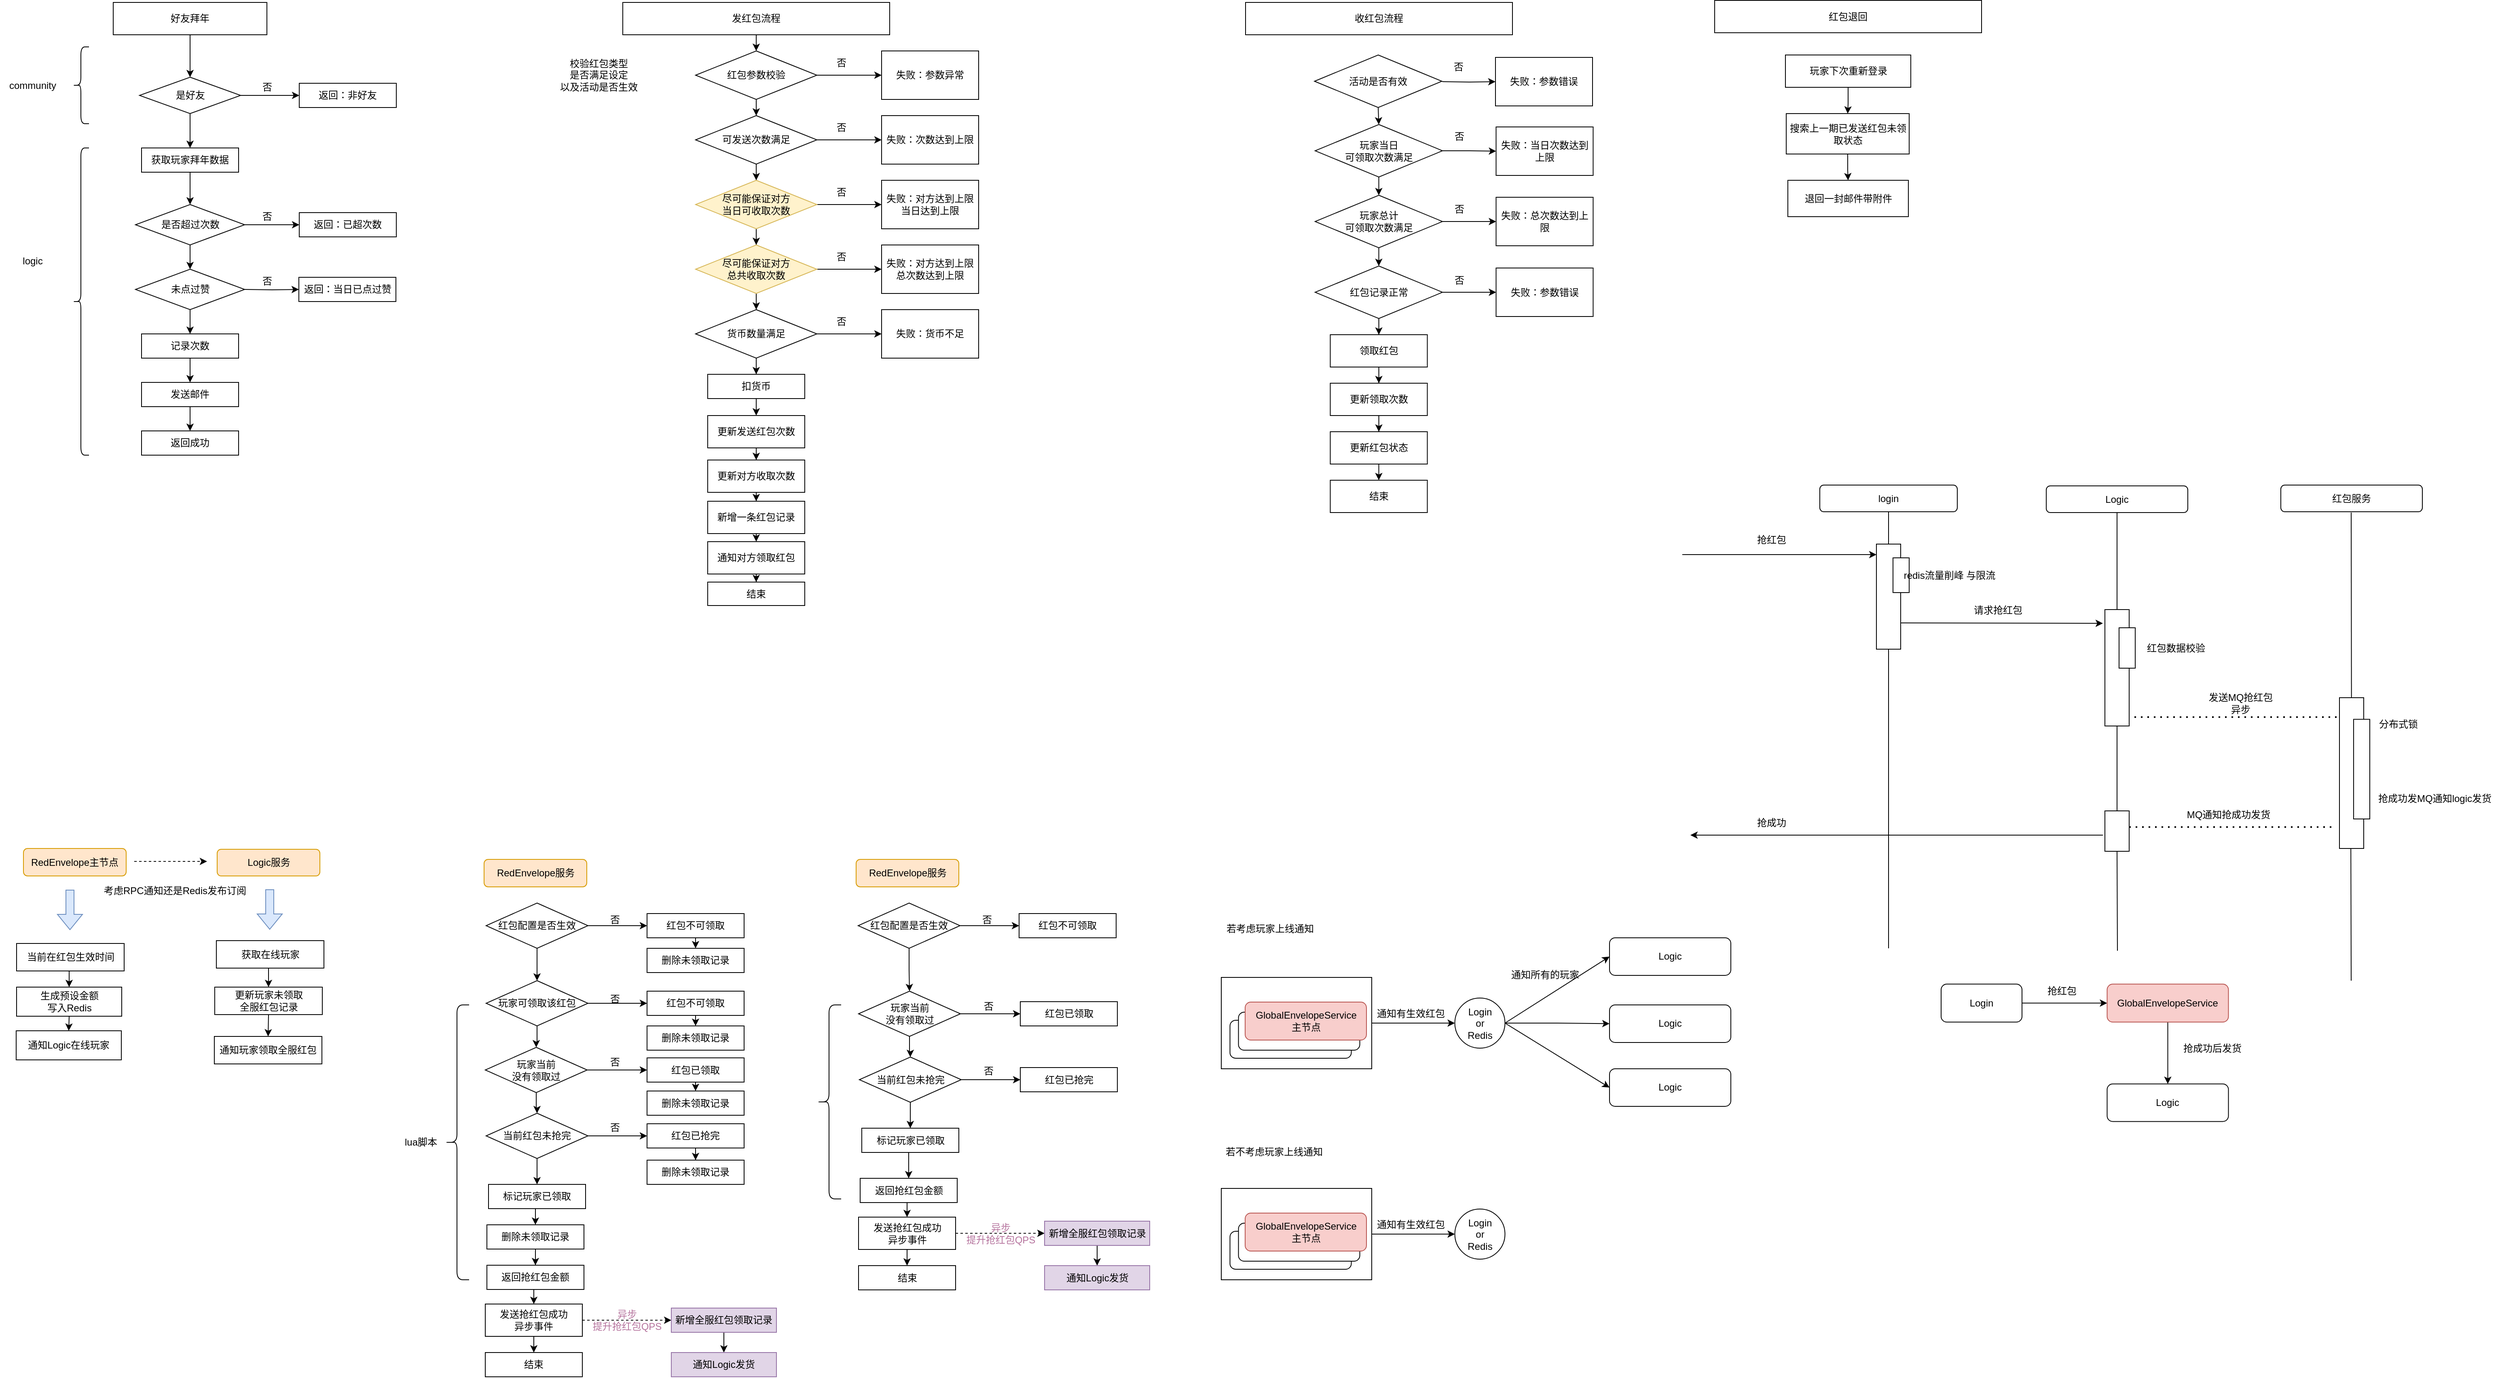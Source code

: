 <mxfile version="22.1.11" type="github">
  <diagram name="第 1 页" id="k30AQ0_j8heJgkMwq7Cr">
    <mxGraphModel dx="1434" dy="746" grid="1" gridSize="10" guides="1" tooltips="1" connect="1" arrows="1" fold="1" page="1" pageScale="1" pageWidth="4681" pageHeight="3300" math="0" shadow="0">
      <root>
        <mxCell id="0" />
        <mxCell id="1" parent="0" />
        <mxCell id="hCHVj-DYUr4DhaBlKn4_-14" style="edgeStyle=orthogonalEdgeStyle;rounded=0;orthogonalLoop=1;jettySize=auto;html=1;exitX=0.5;exitY=1;exitDx=0;exitDy=0;entryX=0.5;entryY=0;entryDx=0;entryDy=0;" parent="1" source="hCHVj-DYUr4DhaBlKn4_-1" target="hCHVj-DYUr4DhaBlKn4_-4" edge="1">
          <mxGeometry relative="1" as="geometry" />
        </mxCell>
        <mxCell id="hCHVj-DYUr4DhaBlKn4_-1" value="好友拜年" style="rounded=0;whiteSpace=wrap;html=1;" parent="1" vertex="1">
          <mxGeometry x="220" y="90" width="190" height="40" as="geometry" />
        </mxCell>
        <mxCell id="hCHVj-DYUr4DhaBlKn4_-15" style="edgeStyle=orthogonalEdgeStyle;rounded=0;orthogonalLoop=1;jettySize=auto;html=1;" parent="1" source="hCHVj-DYUr4DhaBlKn4_-4" target="hCHVj-DYUr4DhaBlKn4_-5" edge="1">
          <mxGeometry relative="1" as="geometry" />
        </mxCell>
        <mxCell id="hCHVj-DYUr4DhaBlKn4_-17" style="edgeStyle=orthogonalEdgeStyle;rounded=0;orthogonalLoop=1;jettySize=auto;html=1;exitX=0.5;exitY=1;exitDx=0;exitDy=0;" parent="1" source="hCHVj-DYUr4DhaBlKn4_-4" target="hCHVj-DYUr4DhaBlKn4_-7" edge="1">
          <mxGeometry relative="1" as="geometry" />
        </mxCell>
        <mxCell id="hCHVj-DYUr4DhaBlKn4_-4" value="是好友" style="rhombus;whiteSpace=wrap;html=1;" parent="1" vertex="1">
          <mxGeometry x="252.5" y="182.5" width="125" height="45" as="geometry" />
        </mxCell>
        <mxCell id="hCHVj-DYUr4DhaBlKn4_-5" value="返回：非好友" style="rounded=0;whiteSpace=wrap;html=1;" parent="1" vertex="1">
          <mxGeometry x="450" y="190" width="120" height="30" as="geometry" />
        </mxCell>
        <mxCell id="hCHVj-DYUr4DhaBlKn4_-18" style="edgeStyle=orthogonalEdgeStyle;rounded=0;orthogonalLoop=1;jettySize=auto;html=1;exitX=0.5;exitY=1;exitDx=0;exitDy=0;entryX=0.5;entryY=0;entryDx=0;entryDy=0;" parent="1" source="hCHVj-DYUr4DhaBlKn4_-7" target="hCHVj-DYUr4DhaBlKn4_-8" edge="1">
          <mxGeometry relative="1" as="geometry" />
        </mxCell>
        <mxCell id="hCHVj-DYUr4DhaBlKn4_-7" value="获取玩家拜年数据" style="rounded=0;whiteSpace=wrap;html=1;" parent="1" vertex="1">
          <mxGeometry x="255" y="270" width="120" height="30" as="geometry" />
        </mxCell>
        <mxCell id="hCHVj-DYUr4DhaBlKn4_-19" style="edgeStyle=orthogonalEdgeStyle;rounded=0;orthogonalLoop=1;jettySize=auto;html=1;exitX=0.5;exitY=1;exitDx=0;exitDy=0;entryX=0.5;entryY=0;entryDx=0;entryDy=0;" parent="1" target="hCHVj-DYUr4DhaBlKn4_-11" edge="1">
          <mxGeometry relative="1" as="geometry">
            <mxPoint x="315" y="470" as="sourcePoint" />
          </mxGeometry>
        </mxCell>
        <mxCell id="hCHVj-DYUr4DhaBlKn4_-22" style="edgeStyle=orthogonalEdgeStyle;rounded=0;orthogonalLoop=1;jettySize=auto;html=1;exitX=1;exitY=0.5;exitDx=0;exitDy=0;" parent="1" source="hCHVj-DYUr4DhaBlKn4_-8" target="hCHVj-DYUr4DhaBlKn4_-9" edge="1">
          <mxGeometry relative="1" as="geometry" />
        </mxCell>
        <mxCell id="hCHVj-DYUr4DhaBlKn4_-32" style="edgeStyle=orthogonalEdgeStyle;rounded=0;orthogonalLoop=1;jettySize=auto;html=1;exitX=0.5;exitY=1;exitDx=0;exitDy=0;" parent="1" source="hCHVj-DYUr4DhaBlKn4_-8" target="hCHVj-DYUr4DhaBlKn4_-28" edge="1">
          <mxGeometry relative="1" as="geometry" />
        </mxCell>
        <mxCell id="hCHVj-DYUr4DhaBlKn4_-8" value="是否超过次数" style="rhombus;whiteSpace=wrap;html=1;" parent="1" vertex="1">
          <mxGeometry x="247.5" y="340" width="135" height="50" as="geometry" />
        </mxCell>
        <mxCell id="hCHVj-DYUr4DhaBlKn4_-9" value="返回：已超次数" style="rounded=0;whiteSpace=wrap;html=1;" parent="1" vertex="1">
          <mxGeometry x="450" y="350" width="120" height="30" as="geometry" />
        </mxCell>
        <mxCell id="hCHVj-DYUr4DhaBlKn4_-20" style="edgeStyle=orthogonalEdgeStyle;rounded=0;orthogonalLoop=1;jettySize=auto;html=1;exitX=0.5;exitY=1;exitDx=0;exitDy=0;" parent="1" source="hCHVj-DYUr4DhaBlKn4_-11" target="hCHVj-DYUr4DhaBlKn4_-12" edge="1">
          <mxGeometry relative="1" as="geometry" />
        </mxCell>
        <mxCell id="hCHVj-DYUr4DhaBlKn4_-11" value="记录次数" style="rounded=0;whiteSpace=wrap;html=1;" parent="1" vertex="1">
          <mxGeometry x="255" y="500" width="120" height="30" as="geometry" />
        </mxCell>
        <mxCell id="hCHVj-DYUr4DhaBlKn4_-21" style="edgeStyle=orthogonalEdgeStyle;rounded=0;orthogonalLoop=1;jettySize=auto;html=1;exitX=0.5;exitY=1;exitDx=0;exitDy=0;entryX=0.5;entryY=0;entryDx=0;entryDy=0;" parent="1" source="hCHVj-DYUr4DhaBlKn4_-12" target="hCHVj-DYUr4DhaBlKn4_-13" edge="1">
          <mxGeometry relative="1" as="geometry" />
        </mxCell>
        <mxCell id="hCHVj-DYUr4DhaBlKn4_-12" value="发送邮件" style="rounded=0;whiteSpace=wrap;html=1;" parent="1" vertex="1">
          <mxGeometry x="255" y="560" width="120" height="30" as="geometry" />
        </mxCell>
        <mxCell id="hCHVj-DYUr4DhaBlKn4_-13" value="返回成功" style="rounded=0;whiteSpace=wrap;html=1;" parent="1" vertex="1">
          <mxGeometry x="255" y="620" width="120" height="30" as="geometry" />
        </mxCell>
        <mxCell id="hCHVj-DYUr4DhaBlKn4_-16" value="否" style="text;html=1;align=center;verticalAlign=middle;resizable=0;points=[];autosize=1;strokeColor=none;fillColor=none;" parent="1" vertex="1">
          <mxGeometry x="390" y="180" width="40" height="30" as="geometry" />
        </mxCell>
        <mxCell id="hCHVj-DYUr4DhaBlKn4_-23" value="否" style="text;html=1;align=center;verticalAlign=middle;resizable=0;points=[];autosize=1;strokeColor=none;fillColor=none;" parent="1" vertex="1">
          <mxGeometry x="390" y="340" width="40" height="30" as="geometry" />
        </mxCell>
        <mxCell id="hCHVj-DYUr4DhaBlKn4_-24" value="" style="shape=curlyBracket;whiteSpace=wrap;html=1;rounded=1;labelPosition=left;verticalLabelPosition=middle;align=right;verticalAlign=middle;" parent="1" vertex="1">
          <mxGeometry x="170" y="145" width="20" height="95" as="geometry" />
        </mxCell>
        <mxCell id="hCHVj-DYUr4DhaBlKn4_-25" value="community" style="text;html=1;align=center;verticalAlign=middle;resizable=0;points=[];autosize=1;strokeColor=none;fillColor=none;" parent="1" vertex="1">
          <mxGeometry x="80" y="177.5" width="80" height="30" as="geometry" />
        </mxCell>
        <mxCell id="hCHVj-DYUr4DhaBlKn4_-26" value="" style="shape=curlyBracket;whiteSpace=wrap;html=1;rounded=1;labelPosition=left;verticalLabelPosition=middle;align=right;verticalAlign=middle;" parent="1" vertex="1">
          <mxGeometry x="170" y="270" width="20" height="380" as="geometry" />
        </mxCell>
        <mxCell id="hCHVj-DYUr4DhaBlKn4_-27" value="logic" style="text;html=1;align=center;verticalAlign=middle;resizable=0;points=[];autosize=1;strokeColor=none;fillColor=none;" parent="1" vertex="1">
          <mxGeometry x="95" y="395" width="50" height="30" as="geometry" />
        </mxCell>
        <mxCell id="hCHVj-DYUr4DhaBlKn4_-28" value="未点过赞" style="rhombus;whiteSpace=wrap;html=1;" parent="1" vertex="1">
          <mxGeometry x="247.5" y="420" width="135" height="50" as="geometry" />
        </mxCell>
        <mxCell id="hCHVj-DYUr4DhaBlKn4_-29" style="edgeStyle=orthogonalEdgeStyle;rounded=0;orthogonalLoop=1;jettySize=auto;html=1;exitX=1;exitY=0.5;exitDx=0;exitDy=0;" parent="1" target="hCHVj-DYUr4DhaBlKn4_-30" edge="1">
          <mxGeometry relative="1" as="geometry">
            <mxPoint x="382.5" y="445" as="sourcePoint" />
          </mxGeometry>
        </mxCell>
        <mxCell id="hCHVj-DYUr4DhaBlKn4_-30" value="返回：当日已点过赞" style="rounded=0;whiteSpace=wrap;html=1;" parent="1" vertex="1">
          <mxGeometry x="449.5" y="430" width="120" height="30" as="geometry" />
        </mxCell>
        <mxCell id="hCHVj-DYUr4DhaBlKn4_-31" value="否" style="text;html=1;align=center;verticalAlign=middle;resizable=0;points=[];autosize=1;strokeColor=none;fillColor=none;" parent="1" vertex="1">
          <mxGeometry x="389.5" y="420" width="40" height="30" as="geometry" />
        </mxCell>
        <mxCell id="Fgh959vgi-olLZx6snVr-22" style="edgeStyle=orthogonalEdgeStyle;rounded=0;orthogonalLoop=1;jettySize=auto;html=1;exitX=0.5;exitY=1;exitDx=0;exitDy=0;entryX=0.5;entryY=0;entryDx=0;entryDy=0;" parent="1" source="Fgh959vgi-olLZx6snVr-1" target="Fgh959vgi-olLZx6snVr-3" edge="1">
          <mxGeometry relative="1" as="geometry" />
        </mxCell>
        <mxCell id="Fgh959vgi-olLZx6snVr-1" value="发红包流程" style="rounded=0;whiteSpace=wrap;html=1;" parent="1" vertex="1">
          <mxGeometry x="850" y="90" width="330" height="40" as="geometry" />
        </mxCell>
        <mxCell id="Fgh959vgi-olLZx6snVr-23" style="edgeStyle=orthogonalEdgeStyle;rounded=0;orthogonalLoop=1;jettySize=auto;html=1;exitX=0.5;exitY=1;exitDx=0;exitDy=0;" parent="1" source="Fgh959vgi-olLZx6snVr-3" target="Fgh959vgi-olLZx6snVr-5" edge="1">
          <mxGeometry relative="1" as="geometry" />
        </mxCell>
        <mxCell id="Fgh959vgi-olLZx6snVr-33" style="edgeStyle=orthogonalEdgeStyle;rounded=0;orthogonalLoop=1;jettySize=auto;html=1;exitX=1;exitY=0.5;exitDx=0;exitDy=0;" parent="1" source="Fgh959vgi-olLZx6snVr-3" target="Fgh959vgi-olLZx6snVr-6" edge="1">
          <mxGeometry relative="1" as="geometry" />
        </mxCell>
        <mxCell id="Fgh959vgi-olLZx6snVr-3" value="红包参数校验" style="rhombus;whiteSpace=wrap;html=1;" parent="1" vertex="1">
          <mxGeometry x="940" y="150" width="150" height="60" as="geometry" />
        </mxCell>
        <mxCell id="Fgh959vgi-olLZx6snVr-4" value="校验红包类型&lt;br&gt;是否满足设定&lt;br&gt;以及活动是否生效" style="text;html=1;align=center;verticalAlign=middle;resizable=0;points=[];autosize=1;strokeColor=none;fillColor=none;" parent="1" vertex="1">
          <mxGeometry x="760" y="150" width="120" height="60" as="geometry" />
        </mxCell>
        <mxCell id="Fgh959vgi-olLZx6snVr-24" style="edgeStyle=orthogonalEdgeStyle;rounded=0;orthogonalLoop=1;jettySize=auto;html=1;exitX=0.5;exitY=1;exitDx=0;exitDy=0;" parent="1" source="Fgh959vgi-olLZx6snVr-5" target="Fgh959vgi-olLZx6snVr-8" edge="1">
          <mxGeometry relative="1" as="geometry" />
        </mxCell>
        <mxCell id="Fgh959vgi-olLZx6snVr-34" style="edgeStyle=orthogonalEdgeStyle;rounded=0;orthogonalLoop=1;jettySize=auto;html=1;exitX=1;exitY=0.5;exitDx=0;exitDy=0;" parent="1" source="Fgh959vgi-olLZx6snVr-5" target="Fgh959vgi-olLZx6snVr-7" edge="1">
          <mxGeometry relative="1" as="geometry" />
        </mxCell>
        <mxCell id="Fgh959vgi-olLZx6snVr-5" value="可发送次数满足" style="rhombus;whiteSpace=wrap;html=1;" parent="1" vertex="1">
          <mxGeometry x="940" y="230" width="150" height="60" as="geometry" />
        </mxCell>
        <mxCell id="Fgh959vgi-olLZx6snVr-6" value="失败：参数异常" style="rounded=0;whiteSpace=wrap;html=1;" parent="1" vertex="1">
          <mxGeometry x="1170" y="150" width="120" height="60" as="geometry" />
        </mxCell>
        <mxCell id="Fgh959vgi-olLZx6snVr-7" value="失败：次数达到上限" style="rounded=0;whiteSpace=wrap;html=1;" parent="1" vertex="1">
          <mxGeometry x="1170" y="230" width="120" height="60" as="geometry" />
        </mxCell>
        <mxCell id="Fgh959vgi-olLZx6snVr-25" style="edgeStyle=orthogonalEdgeStyle;rounded=0;orthogonalLoop=1;jettySize=auto;html=1;exitX=0.5;exitY=1;exitDx=0;exitDy=0;" parent="1" source="Fgh959vgi-olLZx6snVr-8" target="Fgh959vgi-olLZx6snVr-10" edge="1">
          <mxGeometry relative="1" as="geometry" />
        </mxCell>
        <mxCell id="Fgh959vgi-olLZx6snVr-35" style="edgeStyle=orthogonalEdgeStyle;rounded=0;orthogonalLoop=1;jettySize=auto;html=1;exitX=1;exitY=0.5;exitDx=0;exitDy=0;" parent="1" source="Fgh959vgi-olLZx6snVr-8" target="Fgh959vgi-olLZx6snVr-9" edge="1">
          <mxGeometry relative="1" as="geometry" />
        </mxCell>
        <mxCell id="Fgh959vgi-olLZx6snVr-8" value="尽可能保证对方&lt;br&gt;当日可收取次数" style="rhombus;whiteSpace=wrap;html=1;fillColor=#fff2cc;strokeColor=#d6b656;" parent="1" vertex="1">
          <mxGeometry x="940" y="310" width="150" height="60" as="geometry" />
        </mxCell>
        <mxCell id="Fgh959vgi-olLZx6snVr-9" value="失败：对方达到上限&lt;br&gt;当日达到上限" style="rounded=0;whiteSpace=wrap;html=1;" parent="1" vertex="1">
          <mxGeometry x="1170" y="310" width="120" height="60" as="geometry" />
        </mxCell>
        <mxCell id="Fgh959vgi-olLZx6snVr-26" style="edgeStyle=orthogonalEdgeStyle;rounded=0;orthogonalLoop=1;jettySize=auto;html=1;exitX=0.5;exitY=1;exitDx=0;exitDy=0;" parent="1" source="Fgh959vgi-olLZx6snVr-10" target="Fgh959vgi-olLZx6snVr-14" edge="1">
          <mxGeometry relative="1" as="geometry" />
        </mxCell>
        <mxCell id="Fgh959vgi-olLZx6snVr-36" style="edgeStyle=orthogonalEdgeStyle;rounded=0;orthogonalLoop=1;jettySize=auto;html=1;exitX=1;exitY=0.5;exitDx=0;exitDy=0;" parent="1" source="Fgh959vgi-olLZx6snVr-10" target="Fgh959vgi-olLZx6snVr-11" edge="1">
          <mxGeometry relative="1" as="geometry" />
        </mxCell>
        <mxCell id="Fgh959vgi-olLZx6snVr-10" value="尽可能保证对方&lt;br&gt;总共收取次数" style="rhombus;whiteSpace=wrap;html=1;fillColor=#fff2cc;strokeColor=#d6b656;" parent="1" vertex="1">
          <mxGeometry x="940" y="390" width="150" height="60" as="geometry" />
        </mxCell>
        <mxCell id="Fgh959vgi-olLZx6snVr-11" value="失败：对方达到上限&lt;br&gt;总次数达到上限" style="rounded=0;whiteSpace=wrap;html=1;" parent="1" vertex="1">
          <mxGeometry x="1170" y="390" width="120" height="60" as="geometry" />
        </mxCell>
        <mxCell id="Fgh959vgi-olLZx6snVr-27" style="edgeStyle=orthogonalEdgeStyle;rounded=0;orthogonalLoop=1;jettySize=auto;html=1;exitX=0.5;exitY=1;exitDx=0;exitDy=0;" parent="1" source="Fgh959vgi-olLZx6snVr-14" target="Fgh959vgi-olLZx6snVr-16" edge="1">
          <mxGeometry relative="1" as="geometry" />
        </mxCell>
        <mxCell id="Fgh959vgi-olLZx6snVr-37" style="edgeStyle=orthogonalEdgeStyle;rounded=0;orthogonalLoop=1;jettySize=auto;html=1;exitX=1;exitY=0.5;exitDx=0;exitDy=0;" parent="1" source="Fgh959vgi-olLZx6snVr-14" target="Fgh959vgi-olLZx6snVr-15" edge="1">
          <mxGeometry relative="1" as="geometry" />
        </mxCell>
        <mxCell id="Fgh959vgi-olLZx6snVr-14" value="货币数量满足" style="rhombus;whiteSpace=wrap;html=1;" parent="1" vertex="1">
          <mxGeometry x="940" y="470" width="150" height="60" as="geometry" />
        </mxCell>
        <mxCell id="Fgh959vgi-olLZx6snVr-15" value="失败：货币不足" style="rounded=0;whiteSpace=wrap;html=1;" parent="1" vertex="1">
          <mxGeometry x="1170" y="470" width="120" height="60" as="geometry" />
        </mxCell>
        <mxCell id="Fgh959vgi-olLZx6snVr-28" style="edgeStyle=orthogonalEdgeStyle;rounded=0;orthogonalLoop=1;jettySize=auto;html=1;exitX=0.5;exitY=1;exitDx=0;exitDy=0;" parent="1" source="Fgh959vgi-olLZx6snVr-16" target="Fgh959vgi-olLZx6snVr-17" edge="1">
          <mxGeometry relative="1" as="geometry" />
        </mxCell>
        <mxCell id="Fgh959vgi-olLZx6snVr-16" value="扣货币" style="rounded=0;whiteSpace=wrap;html=1;" parent="1" vertex="1">
          <mxGeometry x="955" y="550" width="120" height="30" as="geometry" />
        </mxCell>
        <mxCell id="Fgh959vgi-olLZx6snVr-29" style="edgeStyle=orthogonalEdgeStyle;rounded=0;orthogonalLoop=1;jettySize=auto;html=1;exitX=0.5;exitY=1;exitDx=0;exitDy=0;" parent="1" source="Fgh959vgi-olLZx6snVr-17" target="Fgh959vgi-olLZx6snVr-18" edge="1">
          <mxGeometry relative="1" as="geometry" />
        </mxCell>
        <mxCell id="Fgh959vgi-olLZx6snVr-17" value="更新发送红包次数" style="rounded=0;whiteSpace=wrap;html=1;" parent="1" vertex="1">
          <mxGeometry x="955" y="601" width="120" height="40" as="geometry" />
        </mxCell>
        <mxCell id="Fgh959vgi-olLZx6snVr-30" style="edgeStyle=orthogonalEdgeStyle;rounded=0;orthogonalLoop=1;jettySize=auto;html=1;exitX=0.5;exitY=1;exitDx=0;exitDy=0;" parent="1" source="Fgh959vgi-olLZx6snVr-18" target="Fgh959vgi-olLZx6snVr-19" edge="1">
          <mxGeometry relative="1" as="geometry" />
        </mxCell>
        <mxCell id="Fgh959vgi-olLZx6snVr-18" value="更新对方收取次数" style="rounded=0;whiteSpace=wrap;html=1;" parent="1" vertex="1">
          <mxGeometry x="955" y="656" width="120" height="40" as="geometry" />
        </mxCell>
        <mxCell id="Fgh959vgi-olLZx6snVr-31" style="edgeStyle=orthogonalEdgeStyle;rounded=0;orthogonalLoop=1;jettySize=auto;html=1;exitX=0.5;exitY=1;exitDx=0;exitDy=0;entryX=0.5;entryY=0;entryDx=0;entryDy=0;" parent="1" source="Fgh959vgi-olLZx6snVr-19" target="Fgh959vgi-olLZx6snVr-20" edge="1">
          <mxGeometry relative="1" as="geometry" />
        </mxCell>
        <mxCell id="Fgh959vgi-olLZx6snVr-19" value="新增一条红包记录" style="rounded=0;whiteSpace=wrap;html=1;" parent="1" vertex="1">
          <mxGeometry x="955" y="707" width="120" height="40" as="geometry" />
        </mxCell>
        <mxCell id="Fgh959vgi-olLZx6snVr-32" style="edgeStyle=orthogonalEdgeStyle;rounded=0;orthogonalLoop=1;jettySize=auto;html=1;exitX=0.5;exitY=1;exitDx=0;exitDy=0;" parent="1" source="Fgh959vgi-olLZx6snVr-20" target="Fgh959vgi-olLZx6snVr-21" edge="1">
          <mxGeometry relative="1" as="geometry" />
        </mxCell>
        <mxCell id="Fgh959vgi-olLZx6snVr-20" value="通知对方领取红包" style="rounded=0;whiteSpace=wrap;html=1;" parent="1" vertex="1">
          <mxGeometry x="955" y="757" width="120" height="40" as="geometry" />
        </mxCell>
        <mxCell id="Fgh959vgi-olLZx6snVr-21" value="结束" style="rounded=0;whiteSpace=wrap;html=1;" parent="1" vertex="1">
          <mxGeometry x="955" y="807" width="120" height="29" as="geometry" />
        </mxCell>
        <mxCell id="Fgh959vgi-olLZx6snVr-71" value="收红包流程" style="rounded=0;whiteSpace=wrap;html=1;" parent="1" vertex="1">
          <mxGeometry x="1620" y="90" width="330" height="40" as="geometry" />
        </mxCell>
        <mxCell id="Fgh959vgi-olLZx6snVr-85" style="edgeStyle=orthogonalEdgeStyle;rounded=0;orthogonalLoop=1;jettySize=auto;html=1;exitX=0.5;exitY=1;exitDx=0;exitDy=0;entryX=0.5;entryY=0;entryDx=0;entryDy=0;" parent="1" source="Fgh959vgi-olLZx6snVr-73" target="Fgh959vgi-olLZx6snVr-75" edge="1">
          <mxGeometry relative="1" as="geometry" />
        </mxCell>
        <mxCell id="Fgh959vgi-olLZx6snVr-99" style="edgeStyle=orthogonalEdgeStyle;rounded=0;orthogonalLoop=1;jettySize=auto;html=1;exitX=1;exitY=0.5;exitDx=0;exitDy=0;" parent="1" source="Fgh959vgi-olLZx6snVr-73" target="Fgh959vgi-olLZx6snVr-74" edge="1">
          <mxGeometry relative="1" as="geometry" />
        </mxCell>
        <mxCell id="Fgh959vgi-olLZx6snVr-73" value="玩家当日&lt;br&gt;可领取次数满足" style="rhombus;whiteSpace=wrap;html=1;" parent="1" vertex="1">
          <mxGeometry x="1706" y="241" width="157.5" height="65" as="geometry" />
        </mxCell>
        <mxCell id="Fgh959vgi-olLZx6snVr-74" value="失败：当日次数达到上限" style="rounded=0;whiteSpace=wrap;html=1;" parent="1" vertex="1">
          <mxGeometry x="1929.75" y="244" width="120" height="60" as="geometry" />
        </mxCell>
        <mxCell id="Fgh959vgi-olLZx6snVr-86" style="edgeStyle=orthogonalEdgeStyle;rounded=0;orthogonalLoop=1;jettySize=auto;html=1;exitX=0.5;exitY=1;exitDx=0;exitDy=0;entryX=0.5;entryY=0;entryDx=0;entryDy=0;" parent="1" source="Fgh959vgi-olLZx6snVr-75" target="Fgh959vgi-olLZx6snVr-77" edge="1">
          <mxGeometry relative="1" as="geometry" />
        </mxCell>
        <mxCell id="Fgh959vgi-olLZx6snVr-100" style="edgeStyle=orthogonalEdgeStyle;rounded=0;orthogonalLoop=1;jettySize=auto;html=1;exitX=1;exitY=0.5;exitDx=0;exitDy=0;" parent="1" source="Fgh959vgi-olLZx6snVr-75" target="Fgh959vgi-olLZx6snVr-76" edge="1">
          <mxGeometry relative="1" as="geometry" />
        </mxCell>
        <mxCell id="Fgh959vgi-olLZx6snVr-75" value="玩家总计&lt;br&gt;可领取次数满足" style="rhombus;whiteSpace=wrap;html=1;" parent="1" vertex="1">
          <mxGeometry x="1706" y="328.5" width="157.5" height="65" as="geometry" />
        </mxCell>
        <mxCell id="Fgh959vgi-olLZx6snVr-76" value="失败：总次数达到上限" style="rounded=0;whiteSpace=wrap;html=1;" parent="1" vertex="1">
          <mxGeometry x="1929.75" y="331" width="120" height="60" as="geometry" />
        </mxCell>
        <mxCell id="Fgh959vgi-olLZx6snVr-87" style="edgeStyle=orthogonalEdgeStyle;rounded=0;orthogonalLoop=1;jettySize=auto;html=1;exitX=0.5;exitY=1;exitDx=0;exitDy=0;" parent="1" source="Fgh959vgi-olLZx6snVr-77" target="Fgh959vgi-olLZx6snVr-80" edge="1">
          <mxGeometry relative="1" as="geometry" />
        </mxCell>
        <mxCell id="Fgh959vgi-olLZx6snVr-102" style="edgeStyle=orthogonalEdgeStyle;rounded=0;orthogonalLoop=1;jettySize=auto;html=1;exitX=1;exitY=0.5;exitDx=0;exitDy=0;" parent="1" source="Fgh959vgi-olLZx6snVr-77" target="Fgh959vgi-olLZx6snVr-78" edge="1">
          <mxGeometry relative="1" as="geometry" />
        </mxCell>
        <mxCell id="Fgh959vgi-olLZx6snVr-77" value="红包记录正常" style="rhombus;whiteSpace=wrap;html=1;" parent="1" vertex="1">
          <mxGeometry x="1706" y="416" width="157.5" height="65" as="geometry" />
        </mxCell>
        <mxCell id="Fgh959vgi-olLZx6snVr-78" value="失败：参数错误" style="rounded=0;whiteSpace=wrap;html=1;" parent="1" vertex="1">
          <mxGeometry x="1929.75" y="418.5" width="120" height="60" as="geometry" />
        </mxCell>
        <mxCell id="Fgh959vgi-olLZx6snVr-88" style="edgeStyle=orthogonalEdgeStyle;rounded=0;orthogonalLoop=1;jettySize=auto;html=1;exitX=0.5;exitY=1;exitDx=0;exitDy=0;" parent="1" source="Fgh959vgi-olLZx6snVr-80" target="Fgh959vgi-olLZx6snVr-81" edge="1">
          <mxGeometry relative="1" as="geometry" />
        </mxCell>
        <mxCell id="Fgh959vgi-olLZx6snVr-80" value="领取红包" style="rounded=0;whiteSpace=wrap;html=1;" parent="1" vertex="1">
          <mxGeometry x="1724.75" y="501" width="120" height="40" as="geometry" />
        </mxCell>
        <mxCell id="Fgh959vgi-olLZx6snVr-89" style="edgeStyle=orthogonalEdgeStyle;rounded=0;orthogonalLoop=1;jettySize=auto;html=1;exitX=0.5;exitY=1;exitDx=0;exitDy=0;" parent="1" source="Fgh959vgi-olLZx6snVr-81" target="Fgh959vgi-olLZx6snVr-82" edge="1">
          <mxGeometry relative="1" as="geometry" />
        </mxCell>
        <mxCell id="Fgh959vgi-olLZx6snVr-81" value="更新领取次数" style="rounded=0;whiteSpace=wrap;html=1;" parent="1" vertex="1">
          <mxGeometry x="1724.75" y="561" width="120" height="40" as="geometry" />
        </mxCell>
        <mxCell id="Fgh959vgi-olLZx6snVr-90" style="edgeStyle=orthogonalEdgeStyle;rounded=0;orthogonalLoop=1;jettySize=auto;html=1;exitX=0.5;exitY=1;exitDx=0;exitDy=0;entryX=0.5;entryY=0;entryDx=0;entryDy=0;" parent="1" source="Fgh959vgi-olLZx6snVr-82" target="Fgh959vgi-olLZx6snVr-83" edge="1">
          <mxGeometry relative="1" as="geometry" />
        </mxCell>
        <mxCell id="Fgh959vgi-olLZx6snVr-82" value="更新红包状态" style="rounded=0;whiteSpace=wrap;html=1;" parent="1" vertex="1">
          <mxGeometry x="1724.75" y="621" width="120" height="40" as="geometry" />
        </mxCell>
        <mxCell id="Fgh959vgi-olLZx6snVr-83" value="结束" style="rounded=0;whiteSpace=wrap;html=1;" parent="1" vertex="1">
          <mxGeometry x="1724.75" y="681" width="120" height="40" as="geometry" />
        </mxCell>
        <mxCell id="Fgh959vgi-olLZx6snVr-91" value="否" style="text;html=1;align=center;verticalAlign=middle;resizable=0;points=[];autosize=1;strokeColor=none;fillColor=none;" parent="1" vertex="1">
          <mxGeometry x="1100" y="150" width="40" height="30" as="geometry" />
        </mxCell>
        <mxCell id="Fgh959vgi-olLZx6snVr-94" value="否" style="text;html=1;align=center;verticalAlign=middle;resizable=0;points=[];autosize=1;strokeColor=none;fillColor=none;" parent="1" vertex="1">
          <mxGeometry x="1100" y="230" width="40" height="30" as="geometry" />
        </mxCell>
        <mxCell id="Fgh959vgi-olLZx6snVr-95" value="否" style="text;html=1;align=center;verticalAlign=middle;resizable=0;points=[];autosize=1;strokeColor=none;fillColor=none;" parent="1" vertex="1">
          <mxGeometry x="1100" y="310" width="40" height="30" as="geometry" />
        </mxCell>
        <mxCell id="Fgh959vgi-olLZx6snVr-96" value="否" style="text;html=1;align=center;verticalAlign=middle;resizable=0;points=[];autosize=1;strokeColor=none;fillColor=none;" parent="1" vertex="1">
          <mxGeometry x="1100" y="390" width="40" height="30" as="geometry" />
        </mxCell>
        <mxCell id="Fgh959vgi-olLZx6snVr-97" value="否" style="text;html=1;align=center;verticalAlign=middle;resizable=0;points=[];autosize=1;strokeColor=none;fillColor=none;" parent="1" vertex="1">
          <mxGeometry x="1100" y="470" width="40" height="30" as="geometry" />
        </mxCell>
        <mxCell id="Fgh959vgi-olLZx6snVr-98" value="否" style="text;html=1;align=center;verticalAlign=middle;resizable=0;points=[];autosize=1;strokeColor=none;fillColor=none;" parent="1" vertex="1">
          <mxGeometry x="1863.5" y="241" width="40" height="30" as="geometry" />
        </mxCell>
        <mxCell id="Fgh959vgi-olLZx6snVr-101" value="否" style="text;html=1;align=center;verticalAlign=middle;resizable=0;points=[];autosize=1;strokeColor=none;fillColor=none;" parent="1" vertex="1">
          <mxGeometry x="1863.5" y="331" width="40" height="30" as="geometry" />
        </mxCell>
        <mxCell id="Fgh959vgi-olLZx6snVr-103" value="否" style="text;html=1;align=center;verticalAlign=middle;resizable=0;points=[];autosize=1;strokeColor=none;fillColor=none;" parent="1" vertex="1">
          <mxGeometry x="1863.5" y="418.5" width="40" height="30" as="geometry" />
        </mxCell>
        <mxCell id="Fgh959vgi-olLZx6snVr-105" value="红包退回" style="rounded=0;whiteSpace=wrap;html=1;" parent="1" vertex="1">
          <mxGeometry x="2200" y="87.5" width="330" height="40" as="geometry" />
        </mxCell>
        <mxCell id="Fgh959vgi-olLZx6snVr-132" style="edgeStyle=orthogonalEdgeStyle;rounded=0;orthogonalLoop=1;jettySize=auto;html=1;exitX=0.5;exitY=1;exitDx=0;exitDy=0;" parent="1" source="Fgh959vgi-olLZx6snVr-128" target="Fgh959vgi-olLZx6snVr-130" edge="1">
          <mxGeometry relative="1" as="geometry" />
        </mxCell>
        <mxCell id="Fgh959vgi-olLZx6snVr-128" value="玩家下次重新登录" style="rounded=0;whiteSpace=wrap;html=1;" parent="1" vertex="1">
          <mxGeometry x="2287.5" y="155" width="155" height="40" as="geometry" />
        </mxCell>
        <mxCell id="Fgh959vgi-olLZx6snVr-133" style="edgeStyle=orthogonalEdgeStyle;rounded=0;orthogonalLoop=1;jettySize=auto;html=1;exitX=0.5;exitY=1;exitDx=0;exitDy=0;" parent="1" source="Fgh959vgi-olLZx6snVr-130" target="Fgh959vgi-olLZx6snVr-131" edge="1">
          <mxGeometry relative="1" as="geometry" />
        </mxCell>
        <mxCell id="Fgh959vgi-olLZx6snVr-130" value="搜索上一期已发送红包未领取状态" style="rounded=0;whiteSpace=wrap;html=1;" parent="1" vertex="1">
          <mxGeometry x="2288.5" y="227.5" width="152" height="50" as="geometry" />
        </mxCell>
        <mxCell id="Fgh959vgi-olLZx6snVr-131" value="退回一封邮件带附件" style="rounded=0;whiteSpace=wrap;html=1;" parent="1" vertex="1">
          <mxGeometry x="2290.5" y="310" width="149" height="45" as="geometry" />
        </mxCell>
        <mxCell id="Fgh959vgi-olLZx6snVr-136" style="edgeStyle=orthogonalEdgeStyle;rounded=0;orthogonalLoop=1;jettySize=auto;html=1;exitX=0.5;exitY=1;exitDx=0;exitDy=0;entryX=0.5;entryY=0;entryDx=0;entryDy=0;" parent="1" source="Fgh959vgi-olLZx6snVr-134" target="Fgh959vgi-olLZx6snVr-73" edge="1">
          <mxGeometry relative="1" as="geometry" />
        </mxCell>
        <mxCell id="Fgh959vgi-olLZx6snVr-134" value="活动是否有效" style="rhombus;whiteSpace=wrap;html=1;" parent="1" vertex="1">
          <mxGeometry x="1705.25" y="155" width="157.5" height="65" as="geometry" />
        </mxCell>
        <mxCell id="Fgh959vgi-olLZx6snVr-137" style="edgeStyle=orthogonalEdgeStyle;rounded=0;orthogonalLoop=1;jettySize=auto;html=1;exitX=1;exitY=0.5;exitDx=0;exitDy=0;" parent="1" target="Fgh959vgi-olLZx6snVr-138" edge="1">
          <mxGeometry relative="1" as="geometry">
            <mxPoint x="1863.25" y="188" as="sourcePoint" />
          </mxGeometry>
        </mxCell>
        <mxCell id="Fgh959vgi-olLZx6snVr-138" value="失败：参数错误" style="rounded=0;whiteSpace=wrap;html=1;" parent="1" vertex="1">
          <mxGeometry x="1929" y="158" width="120" height="60" as="geometry" />
        </mxCell>
        <mxCell id="Fgh959vgi-olLZx6snVr-139" value="否" style="text;html=1;align=center;verticalAlign=middle;resizable=0;points=[];autosize=1;strokeColor=none;fillColor=none;" parent="1" vertex="1">
          <mxGeometry x="1862.75" y="155" width="40" height="30" as="geometry" />
        </mxCell>
        <mxCell id="Fgh959vgi-olLZx6snVr-143" value="login" style="rounded=1;whiteSpace=wrap;html=1;" parent="1" vertex="1">
          <mxGeometry x="2330" y="687" width="170" height="33" as="geometry" />
        </mxCell>
        <mxCell id="Fgh959vgi-olLZx6snVr-144" value="" style="endArrow=none;html=1;rounded=0;" parent="1" source="Fgh959vgi-olLZx6snVr-146" target="Fgh959vgi-olLZx6snVr-143" edge="1">
          <mxGeometry width="50" height="50" relative="1" as="geometry">
            <mxPoint x="2415" y="1260" as="sourcePoint" />
            <mxPoint x="2540" y="980" as="targetPoint" />
          </mxGeometry>
        </mxCell>
        <mxCell id="Fgh959vgi-olLZx6snVr-147" value="" style="endArrow=none;html=1;rounded=0;" parent="1" target="Fgh959vgi-olLZx6snVr-146" edge="1">
          <mxGeometry width="50" height="50" relative="1" as="geometry">
            <mxPoint x="2415" y="1260" as="sourcePoint" />
            <mxPoint x="2415" y="720" as="targetPoint" />
          </mxGeometry>
        </mxCell>
        <mxCell id="Fgh959vgi-olLZx6snVr-146" value="" style="rounded=0;whiteSpace=wrap;html=1;" parent="1" vertex="1">
          <mxGeometry x="2400" y="760" width="30" height="130" as="geometry" />
        </mxCell>
        <mxCell id="Fgh959vgi-olLZx6snVr-148" value="" style="endArrow=classic;html=1;rounded=0;entryX=0;entryY=0.385;entryDx=0;entryDy=0;entryPerimeter=0;" parent="1" edge="1">
          <mxGeometry width="50" height="50" relative="1" as="geometry">
            <mxPoint x="2160" y="773" as="sourcePoint" />
            <mxPoint x="2400" y="773.05" as="targetPoint" />
          </mxGeometry>
        </mxCell>
        <mxCell id="Fgh959vgi-olLZx6snVr-149" value="抢红包" style="text;html=1;align=center;verticalAlign=middle;resizable=0;points=[];autosize=1;strokeColor=none;fillColor=none;" parent="1" vertex="1">
          <mxGeometry x="2240" y="740" width="60" height="30" as="geometry" />
        </mxCell>
        <mxCell id="Fgh959vgi-olLZx6snVr-150" value="" style="rounded=0;whiteSpace=wrap;html=1;" parent="1" vertex="1">
          <mxGeometry x="2420.5" y="777" width="20" height="43" as="geometry" />
        </mxCell>
        <mxCell id="Fgh959vgi-olLZx6snVr-152" value="redis流量削峰 与限流" style="text;html=1;align=center;verticalAlign=middle;resizable=0;points=[];autosize=1;strokeColor=none;fillColor=none;" parent="1" vertex="1">
          <mxGeometry x="2419.5" y="783.5" width="140" height="30" as="geometry" />
        </mxCell>
        <mxCell id="Fgh959vgi-olLZx6snVr-153" value="红包服务" style="rounded=1;whiteSpace=wrap;html=1;" parent="1" vertex="1">
          <mxGeometry x="2900" y="687" width="175" height="33" as="geometry" />
        </mxCell>
        <mxCell id="Fgh959vgi-olLZx6snVr-163" value="" style="endArrow=none;html=1;rounded=0;entryX=0.469;entryY=0.939;entryDx=0;entryDy=0;entryPerimeter=0;" parent="1" source="Fgh959vgi-olLZx6snVr-185" edge="1">
          <mxGeometry width="50" height="50" relative="1" as="geometry">
            <mxPoint x="2990" y="1290" as="sourcePoint" />
            <mxPoint x="2987.01" y="720.997" as="targetPoint" />
          </mxGeometry>
        </mxCell>
        <mxCell id="Fgh959vgi-olLZx6snVr-170" value="Logic" style="rounded=1;whiteSpace=wrap;html=1;" parent="1" vertex="1">
          <mxGeometry x="2610" y="688" width="175" height="33" as="geometry" />
        </mxCell>
        <mxCell id="Fgh959vgi-olLZx6snVr-171" value="" style="endArrow=none;html=1;rounded=0;entryX=0.5;entryY=1;entryDx=0;entryDy=0;" parent="1" source="Fgh959vgi-olLZx6snVr-172" target="Fgh959vgi-olLZx6snVr-170" edge="1">
          <mxGeometry width="50" height="50" relative="1" as="geometry">
            <mxPoint x="2700" y="1263" as="sourcePoint" />
            <mxPoint x="2714" y="972" as="targetPoint" />
          </mxGeometry>
        </mxCell>
        <mxCell id="Fgh959vgi-olLZx6snVr-176" value="抢成功" style="text;html=1;align=center;verticalAlign=middle;resizable=0;points=[];autosize=1;strokeColor=none;fillColor=none;" parent="1" vertex="1">
          <mxGeometry x="2240" y="1090" width="60" height="30" as="geometry" />
        </mxCell>
        <mxCell id="Fgh959vgi-olLZx6snVr-177" value="" style="endArrow=classic;html=1;rounded=0;exitX=1;exitY=0.75;exitDx=0;exitDy=0;" parent="1" source="Fgh959vgi-olLZx6snVr-146" edge="1">
          <mxGeometry width="50" height="50" relative="1" as="geometry">
            <mxPoint x="2450" y="890" as="sourcePoint" />
            <mxPoint x="2680" y="858" as="targetPoint" />
          </mxGeometry>
        </mxCell>
        <mxCell id="Fgh959vgi-olLZx6snVr-178" value="" style="endArrow=none;html=1;rounded=0;entryX=0.5;entryY=1;entryDx=0;entryDy=0;" parent="1" source="Fgh959vgi-olLZx6snVr-193" target="Fgh959vgi-olLZx6snVr-172" edge="1">
          <mxGeometry width="50" height="50" relative="1" as="geometry">
            <mxPoint x="2698" y="1263" as="sourcePoint" />
            <mxPoint x="2698" y="721" as="targetPoint" />
          </mxGeometry>
        </mxCell>
        <mxCell id="Fgh959vgi-olLZx6snVr-172" value="" style="rounded=0;whiteSpace=wrap;html=1;" parent="1" vertex="1">
          <mxGeometry x="2682.5" y="841" width="30" height="144" as="geometry" />
        </mxCell>
        <mxCell id="Fgh959vgi-olLZx6snVr-179" value="请求抢红包" style="text;html=1;align=center;verticalAlign=middle;resizable=0;points=[];autosize=1;strokeColor=none;fillColor=none;" parent="1" vertex="1">
          <mxGeometry x="2510" y="827" width="80" height="30" as="geometry" />
        </mxCell>
        <mxCell id="Fgh959vgi-olLZx6snVr-180" value="红包数据校验" style="text;html=1;align=center;verticalAlign=middle;resizable=0;points=[];autosize=1;strokeColor=none;fillColor=none;" parent="1" vertex="1">
          <mxGeometry x="2720" y="873.5" width="100" height="30" as="geometry" />
        </mxCell>
        <mxCell id="Fgh959vgi-olLZx6snVr-182" value="" style="whiteSpace=wrap;html=1;" parent="1" vertex="1">
          <mxGeometry x="2700" y="863.5" width="20" height="50" as="geometry" />
        </mxCell>
        <mxCell id="Fgh959vgi-olLZx6snVr-184" value="发送MQ抢红包&lt;br&gt;异步" style="text;html=1;align=center;verticalAlign=middle;resizable=0;points=[];autosize=1;strokeColor=none;fillColor=none;" parent="1" vertex="1">
          <mxGeometry x="2800" y="936.75" width="100" height="40" as="geometry" />
        </mxCell>
        <mxCell id="Fgh959vgi-olLZx6snVr-186" value="" style="endArrow=none;html=1;rounded=0;entryX=0.469;entryY=0.939;entryDx=0;entryDy=0;entryPerimeter=0;" parent="1" target="Fgh959vgi-olLZx6snVr-185" edge="1">
          <mxGeometry width="50" height="50" relative="1" as="geometry">
            <mxPoint x="2987" y="1300" as="sourcePoint" />
            <mxPoint x="2987.01" y="720.997" as="targetPoint" />
          </mxGeometry>
        </mxCell>
        <mxCell id="Fgh959vgi-olLZx6snVr-185" value="" style="rounded=0;whiteSpace=wrap;html=1;" parent="1" vertex="1">
          <mxGeometry x="2972.5" y="950" width="30" height="186.5" as="geometry" />
        </mxCell>
        <mxCell id="Fgh959vgi-olLZx6snVr-187" value="" style="whiteSpace=wrap;html=1;" parent="1" vertex="1">
          <mxGeometry x="2990" y="976.75" width="20" height="123.25" as="geometry" />
        </mxCell>
        <mxCell id="Fgh959vgi-olLZx6snVr-188" value="" style="endArrow=none;dashed=1;html=1;dashPattern=1 3;strokeWidth=2;rounded=0;exitX=1.217;exitY=0.924;exitDx=0;exitDy=0;exitPerimeter=0;entryX=-0.017;entryY=0.129;entryDx=0;entryDy=0;entryPerimeter=0;" parent="1" source="Fgh959vgi-olLZx6snVr-172" target="Fgh959vgi-olLZx6snVr-185" edge="1">
          <mxGeometry width="50" height="50" relative="1" as="geometry">
            <mxPoint x="2790" y="1050" as="sourcePoint" />
            <mxPoint x="2840" y="1000" as="targetPoint" />
          </mxGeometry>
        </mxCell>
        <mxCell id="Fgh959vgi-olLZx6snVr-191" value="分布式锁" style="text;html=1;align=center;verticalAlign=middle;resizable=0;points=[];autosize=1;strokeColor=none;fillColor=none;" parent="1" vertex="1">
          <mxGeometry x="3010" y="968" width="70" height="30" as="geometry" />
        </mxCell>
        <mxCell id="Fgh959vgi-olLZx6snVr-192" value="抢成功发MQ通知logic发货" style="text;html=1;align=center;verticalAlign=middle;resizable=0;points=[];autosize=1;strokeColor=none;fillColor=none;" parent="1" vertex="1">
          <mxGeometry x="3010" y="1060" width="160" height="30" as="geometry" />
        </mxCell>
        <mxCell id="Fgh959vgi-olLZx6snVr-194" value="" style="endArrow=none;html=1;rounded=0;entryX=0.5;entryY=1;entryDx=0;entryDy=0;" parent="1" target="Fgh959vgi-olLZx6snVr-193" edge="1">
          <mxGeometry width="50" height="50" relative="1" as="geometry">
            <mxPoint x="2698" y="1263" as="sourcePoint" />
            <mxPoint x="2698" y="985" as="targetPoint" />
          </mxGeometry>
        </mxCell>
        <mxCell id="Fgh959vgi-olLZx6snVr-193" value="" style="rounded=0;whiteSpace=wrap;html=1;" parent="1" vertex="1">
          <mxGeometry x="2682.5" y="1090" width="30" height="50" as="geometry" />
        </mxCell>
        <mxCell id="Fgh959vgi-olLZx6snVr-195" value="" style="endArrow=none;dashed=1;html=1;dashPattern=1 3;strokeWidth=2;rounded=0;exitX=1.217;exitY=0.924;exitDx=0;exitDy=0;exitPerimeter=0;entryX=-0.017;entryY=0.129;entryDx=0;entryDy=0;entryPerimeter=0;" parent="1" edge="1">
          <mxGeometry width="50" height="50" relative="1" as="geometry">
            <mxPoint x="2712.5" y="1110" as="sourcePoint" />
            <mxPoint x="2965.5" y="1110" as="targetPoint" />
          </mxGeometry>
        </mxCell>
        <mxCell id="Fgh959vgi-olLZx6snVr-196" value="MQ通知抢成功发货" style="text;html=1;align=center;verticalAlign=middle;resizable=0;points=[];autosize=1;strokeColor=none;fillColor=none;" parent="1" vertex="1">
          <mxGeometry x="2770" y="1080" width="130" height="30" as="geometry" />
        </mxCell>
        <mxCell id="Fgh959vgi-olLZx6snVr-197" value="" style="endArrow=classic;html=1;rounded=0;" parent="1" edge="1">
          <mxGeometry width="50" height="50" relative="1" as="geometry">
            <mxPoint x="2680" y="1120" as="sourcePoint" />
            <mxPoint x="2170" y="1120" as="targetPoint" />
          </mxGeometry>
        </mxCell>
        <mxCell id="67Jc1vOpYbCMyUr1DM_O-2" value="RedEnvelope主节点" style="rounded=1;whiteSpace=wrap;html=1;fillColor=#ffe6cc;strokeColor=#d79b00;" parent="1" vertex="1">
          <mxGeometry x="109" y="1136.5" width="127" height="34" as="geometry" />
        </mxCell>
        <mxCell id="67Jc1vOpYbCMyUr1DM_O-13" style="edgeStyle=orthogonalEdgeStyle;rounded=0;orthogonalLoop=1;jettySize=auto;html=1;exitX=0.5;exitY=1;exitDx=0;exitDy=0;entryX=0.5;entryY=0;entryDx=0;entryDy=0;" parent="1" source="67Jc1vOpYbCMyUr1DM_O-3" target="67Jc1vOpYbCMyUr1DM_O-4" edge="1">
          <mxGeometry relative="1" as="geometry" />
        </mxCell>
        <mxCell id="67Jc1vOpYbCMyUr1DM_O-3" value="当前在红包生效时间" style="rounded=0;whiteSpace=wrap;html=1;" parent="1" vertex="1">
          <mxGeometry x="100.5" y="1254" width="133" height="34" as="geometry" />
        </mxCell>
        <mxCell id="67Jc1vOpYbCMyUr1DM_O-14" style="edgeStyle=orthogonalEdgeStyle;rounded=0;orthogonalLoop=1;jettySize=auto;html=1;exitX=0.5;exitY=1;exitDx=0;exitDy=0;entryX=0.5;entryY=0;entryDx=0;entryDy=0;" parent="1" source="67Jc1vOpYbCMyUr1DM_O-4" target="67Jc1vOpYbCMyUr1DM_O-5" edge="1">
          <mxGeometry relative="1" as="geometry" />
        </mxCell>
        <mxCell id="67Jc1vOpYbCMyUr1DM_O-4" value="生成预设金额&lt;br&gt;写入Redis" style="rounded=0;whiteSpace=wrap;html=1;" parent="1" vertex="1">
          <mxGeometry x="100.5" y="1308" width="130" height="36" as="geometry" />
        </mxCell>
        <mxCell id="67Jc1vOpYbCMyUr1DM_O-5" value="通知Logic在线玩家" style="rounded=0;whiteSpace=wrap;html=1;" parent="1" vertex="1">
          <mxGeometry x="100" y="1362" width="130" height="36" as="geometry" />
        </mxCell>
        <mxCell id="67Jc1vOpYbCMyUr1DM_O-6" value="考虑RPC通知还是Redis发布订阅" style="text;html=1;align=center;verticalAlign=middle;resizable=0;points=[];autosize=1;strokeColor=none;fillColor=none;" parent="1" vertex="1">
          <mxGeometry x="196" y="1174" width="200" height="30" as="geometry" />
        </mxCell>
        <mxCell id="67Jc1vOpYbCMyUr1DM_O-8" value="Logic服务" style="rounded=1;whiteSpace=wrap;html=1;fillColor=#ffe6cc;strokeColor=#d79b00;" parent="1" vertex="1">
          <mxGeometry x="348.5" y="1137.5" width="127" height="33" as="geometry" />
        </mxCell>
        <mxCell id="67Jc1vOpYbCMyUr1DM_O-15" style="edgeStyle=orthogonalEdgeStyle;rounded=0;orthogonalLoop=1;jettySize=auto;html=1;exitX=0.5;exitY=1;exitDx=0;exitDy=0;entryX=0.5;entryY=0;entryDx=0;entryDy=0;" parent="1" source="67Jc1vOpYbCMyUr1DM_O-10" target="67Jc1vOpYbCMyUr1DM_O-11" edge="1">
          <mxGeometry relative="1" as="geometry" />
        </mxCell>
        <mxCell id="67Jc1vOpYbCMyUr1DM_O-10" value="获取在线玩家" style="rounded=0;whiteSpace=wrap;html=1;" parent="1" vertex="1">
          <mxGeometry x="347.5" y="1250.5" width="133" height="34" as="geometry" />
        </mxCell>
        <mxCell id="67Jc1vOpYbCMyUr1DM_O-16" style="edgeStyle=orthogonalEdgeStyle;rounded=0;orthogonalLoop=1;jettySize=auto;html=1;exitX=0.5;exitY=1;exitDx=0;exitDy=0;entryX=0.5;entryY=0;entryDx=0;entryDy=0;" parent="1" source="67Jc1vOpYbCMyUr1DM_O-11" target="67Jc1vOpYbCMyUr1DM_O-12" edge="1">
          <mxGeometry relative="1" as="geometry" />
        </mxCell>
        <mxCell id="67Jc1vOpYbCMyUr1DM_O-11" value="更新玩家未领取&lt;br&gt;全服红包记录" style="rounded=0;whiteSpace=wrap;html=1;" parent="1" vertex="1">
          <mxGeometry x="345.5" y="1308" width="133" height="34" as="geometry" />
        </mxCell>
        <mxCell id="67Jc1vOpYbCMyUr1DM_O-12" value="通知玩家领取全服红包" style="rounded=0;whiteSpace=wrap;html=1;" parent="1" vertex="1">
          <mxGeometry x="345" y="1369" width="133" height="34" as="geometry" />
        </mxCell>
        <mxCell id="67Jc1vOpYbCMyUr1DM_O-18" value="" style="endArrow=classic;html=1;rounded=0;dashed=1;" parent="1" edge="1">
          <mxGeometry width="50" height="50" relative="1" as="geometry">
            <mxPoint x="246" y="1152.5" as="sourcePoint" />
            <mxPoint x="336" y="1152.5" as="targetPoint" />
          </mxGeometry>
        </mxCell>
        <mxCell id="67Jc1vOpYbCMyUr1DM_O-19" value="" style="shape=flexArrow;endArrow=classic;html=1;rounded=0;fillColor=#dae8fc;strokeColor=#6c8ebf;" parent="1" edge="1">
          <mxGeometry width="50" height="50" relative="1" as="geometry">
            <mxPoint x="166.5" y="1187.5" as="sourcePoint" />
            <mxPoint x="166.5" y="1237.5" as="targetPoint" />
          </mxGeometry>
        </mxCell>
        <mxCell id="67Jc1vOpYbCMyUr1DM_O-21" value="" style="shape=flexArrow;endArrow=classic;html=1;rounded=0;fillColor=#dae8fc;strokeColor=#6c8ebf;" parent="1" edge="1">
          <mxGeometry width="50" height="50" relative="1" as="geometry">
            <mxPoint x="413.5" y="1187" as="sourcePoint" />
            <mxPoint x="413.5" y="1237" as="targetPoint" />
          </mxGeometry>
        </mxCell>
        <mxCell id="67Jc1vOpYbCMyUr1DM_O-22" value="RedEnvelope服务" style="rounded=1;whiteSpace=wrap;html=1;fillColor=#ffe6cc;strokeColor=#d79b00;" parent="1" vertex="1">
          <mxGeometry x="678.5" y="1150" width="127" height="34" as="geometry" />
        </mxCell>
        <mxCell id="67Jc1vOpYbCMyUr1DM_O-50" style="edgeStyle=orthogonalEdgeStyle;rounded=0;orthogonalLoop=1;jettySize=auto;html=1;exitX=0.5;exitY=1;exitDx=0;exitDy=0;" parent="1" source="67Jc1vOpYbCMyUr1DM_O-23" target="67Jc1vOpYbCMyUr1DM_O-25" edge="1">
          <mxGeometry relative="1" as="geometry" />
        </mxCell>
        <mxCell id="67Jc1vOpYbCMyUr1DM_O-51" style="edgeStyle=orthogonalEdgeStyle;rounded=0;orthogonalLoop=1;jettySize=auto;html=1;exitX=1;exitY=0.5;exitDx=0;exitDy=0;entryX=0;entryY=0.5;entryDx=0;entryDy=0;" parent="1" source="67Jc1vOpYbCMyUr1DM_O-23" target="67Jc1vOpYbCMyUr1DM_O-31" edge="1">
          <mxGeometry relative="1" as="geometry" />
        </mxCell>
        <mxCell id="67Jc1vOpYbCMyUr1DM_O-23" value="玩家可领取该红包" style="rhombus;whiteSpace=wrap;html=1;" parent="1" vertex="1">
          <mxGeometry x="681" y="1300" width="126" height="56" as="geometry" />
        </mxCell>
        <mxCell id="67Jc1vOpYbCMyUr1DM_O-52" style="edgeStyle=orthogonalEdgeStyle;rounded=0;orthogonalLoop=1;jettySize=auto;html=1;exitX=0.5;exitY=1;exitDx=0;exitDy=0;" parent="1" source="67Jc1vOpYbCMyUr1DM_O-25" target="67Jc1vOpYbCMyUr1DM_O-26" edge="1">
          <mxGeometry relative="1" as="geometry" />
        </mxCell>
        <mxCell id="67Jc1vOpYbCMyUr1DM_O-53" style="edgeStyle=orthogonalEdgeStyle;rounded=0;orthogonalLoop=1;jettySize=auto;html=1;exitX=1;exitY=0.5;exitDx=0;exitDy=0;entryX=0;entryY=0.5;entryDx=0;entryDy=0;" parent="1" source="67Jc1vOpYbCMyUr1DM_O-25" target="67Jc1vOpYbCMyUr1DM_O-33" edge="1">
          <mxGeometry relative="1" as="geometry" />
        </mxCell>
        <mxCell id="67Jc1vOpYbCMyUr1DM_O-25" value="玩家当前&lt;br&gt;没有领取过" style="rhombus;whiteSpace=wrap;html=1;" parent="1" vertex="1">
          <mxGeometry x="680" y="1382.5" width="126" height="56" as="geometry" />
        </mxCell>
        <mxCell id="67Jc1vOpYbCMyUr1DM_O-54" style="edgeStyle=orthogonalEdgeStyle;rounded=0;orthogonalLoop=1;jettySize=auto;html=1;exitX=0.5;exitY=1;exitDx=0;exitDy=0;" parent="1" source="67Jc1vOpYbCMyUr1DM_O-26" target="67Jc1vOpYbCMyUr1DM_O-27" edge="1">
          <mxGeometry relative="1" as="geometry" />
        </mxCell>
        <mxCell id="67Jc1vOpYbCMyUr1DM_O-63" style="edgeStyle=orthogonalEdgeStyle;rounded=0;orthogonalLoop=1;jettySize=auto;html=1;exitX=1;exitY=0.5;exitDx=0;exitDy=0;" parent="1" source="67Jc1vOpYbCMyUr1DM_O-26" target="67Jc1vOpYbCMyUr1DM_O-34" edge="1">
          <mxGeometry relative="1" as="geometry" />
        </mxCell>
        <mxCell id="67Jc1vOpYbCMyUr1DM_O-26" value="当前红包未抢完" style="rhombus;whiteSpace=wrap;html=1;" parent="1" vertex="1">
          <mxGeometry x="681" y="1464" width="126" height="56" as="geometry" />
        </mxCell>
        <mxCell id="67Jc1vOpYbCMyUr1DM_O-55" style="edgeStyle=orthogonalEdgeStyle;rounded=0;orthogonalLoop=1;jettySize=auto;html=1;exitX=0.5;exitY=1;exitDx=0;exitDy=0;entryX=0.5;entryY=0;entryDx=0;entryDy=0;" parent="1" source="67Jc1vOpYbCMyUr1DM_O-27" target="67Jc1vOpYbCMyUr1DM_O-29" edge="1">
          <mxGeometry relative="1" as="geometry" />
        </mxCell>
        <mxCell id="67Jc1vOpYbCMyUr1DM_O-27" value="标记玩家已领取" style="rounded=0;whiteSpace=wrap;html=1;" parent="1" vertex="1">
          <mxGeometry x="684" y="1552" width="120" height="30" as="geometry" />
        </mxCell>
        <mxCell id="67Jc1vOpYbCMyUr1DM_O-56" style="edgeStyle=orthogonalEdgeStyle;rounded=0;orthogonalLoop=1;jettySize=auto;html=1;" parent="1" source="67Jc1vOpYbCMyUr1DM_O-29" target="67Jc1vOpYbCMyUr1DM_O-30" edge="1">
          <mxGeometry relative="1" as="geometry" />
        </mxCell>
        <mxCell id="67Jc1vOpYbCMyUr1DM_O-29" value="删除未领取记录" style="rounded=0;whiteSpace=wrap;html=1;" parent="1" vertex="1">
          <mxGeometry x="682" y="1602" width="120" height="30" as="geometry" />
        </mxCell>
        <mxCell id="67Jc1vOpYbCMyUr1DM_O-57" style="edgeStyle=orthogonalEdgeStyle;rounded=0;orthogonalLoop=1;jettySize=auto;html=1;exitX=0.5;exitY=1;exitDx=0;exitDy=0;entryX=0.5;entryY=0;entryDx=0;entryDy=0;" parent="1" source="67Jc1vOpYbCMyUr1DM_O-30" target="67Jc1vOpYbCMyUr1DM_O-41" edge="1">
          <mxGeometry relative="1" as="geometry" />
        </mxCell>
        <mxCell id="67Jc1vOpYbCMyUr1DM_O-30" value="返回抢红包金额" style="rounded=0;whiteSpace=wrap;html=1;" parent="1" vertex="1">
          <mxGeometry x="682" y="1652" width="120" height="30" as="geometry" />
        </mxCell>
        <mxCell id="67Jc1vOpYbCMyUr1DM_O-60" style="edgeStyle=orthogonalEdgeStyle;rounded=0;orthogonalLoop=1;jettySize=auto;html=1;exitX=0.5;exitY=1;exitDx=0;exitDy=0;entryX=0.5;entryY=0;entryDx=0;entryDy=0;" parent="1" source="67Jc1vOpYbCMyUr1DM_O-31" target="67Jc1vOpYbCMyUr1DM_O-38" edge="1">
          <mxGeometry relative="1" as="geometry" />
        </mxCell>
        <mxCell id="67Jc1vOpYbCMyUr1DM_O-31" value="红包不可领取" style="rounded=0;whiteSpace=wrap;html=1;" parent="1" vertex="1">
          <mxGeometry x="880" y="1313" width="120" height="30" as="geometry" />
        </mxCell>
        <mxCell id="67Jc1vOpYbCMyUr1DM_O-61" style="edgeStyle=orthogonalEdgeStyle;rounded=0;orthogonalLoop=1;jettySize=auto;html=1;exitX=0.5;exitY=1;exitDx=0;exitDy=0;entryX=0.5;entryY=0;entryDx=0;entryDy=0;" parent="1" source="67Jc1vOpYbCMyUr1DM_O-33" target="67Jc1vOpYbCMyUr1DM_O-39" edge="1">
          <mxGeometry relative="1" as="geometry" />
        </mxCell>
        <mxCell id="67Jc1vOpYbCMyUr1DM_O-33" value="红包已领取" style="rounded=0;whiteSpace=wrap;html=1;" parent="1" vertex="1">
          <mxGeometry x="880" y="1395.5" width="120" height="30" as="geometry" />
        </mxCell>
        <mxCell id="67Jc1vOpYbCMyUr1DM_O-62" style="edgeStyle=orthogonalEdgeStyle;rounded=0;orthogonalLoop=1;jettySize=auto;html=1;exitX=0.5;exitY=1;exitDx=0;exitDy=0;" parent="1" source="67Jc1vOpYbCMyUr1DM_O-34" target="67Jc1vOpYbCMyUr1DM_O-40" edge="1">
          <mxGeometry relative="1" as="geometry" />
        </mxCell>
        <mxCell id="67Jc1vOpYbCMyUr1DM_O-34" value="红包已抢完" style="rounded=0;whiteSpace=wrap;html=1;" parent="1" vertex="1">
          <mxGeometry x="880" y="1477" width="120" height="30" as="geometry" />
        </mxCell>
        <mxCell id="67Jc1vOpYbCMyUr1DM_O-47" style="edgeStyle=orthogonalEdgeStyle;rounded=0;orthogonalLoop=1;jettySize=auto;html=1;exitX=0.5;exitY=1;exitDx=0;exitDy=0;entryX=0.5;entryY=0;entryDx=0;entryDy=0;" parent="1" source="67Jc1vOpYbCMyUr1DM_O-35" target="67Jc1vOpYbCMyUr1DM_O-23" edge="1">
          <mxGeometry relative="1" as="geometry" />
        </mxCell>
        <mxCell id="67Jc1vOpYbCMyUr1DM_O-48" style="edgeStyle=orthogonalEdgeStyle;rounded=0;orthogonalLoop=1;jettySize=auto;html=1;exitX=1;exitY=0.5;exitDx=0;exitDy=0;" parent="1" source="67Jc1vOpYbCMyUr1DM_O-35" target="67Jc1vOpYbCMyUr1DM_O-36" edge="1">
          <mxGeometry relative="1" as="geometry" />
        </mxCell>
        <mxCell id="67Jc1vOpYbCMyUr1DM_O-35" value="红包配置是否生效" style="rhombus;whiteSpace=wrap;html=1;" parent="1" vertex="1">
          <mxGeometry x="681" y="1204" width="126" height="56" as="geometry" />
        </mxCell>
        <mxCell id="67Jc1vOpYbCMyUr1DM_O-49" style="edgeStyle=orthogonalEdgeStyle;rounded=0;orthogonalLoop=1;jettySize=auto;html=1;exitX=0.5;exitY=1;exitDx=0;exitDy=0;entryX=0.5;entryY=0;entryDx=0;entryDy=0;" parent="1" source="67Jc1vOpYbCMyUr1DM_O-36" target="67Jc1vOpYbCMyUr1DM_O-37" edge="1">
          <mxGeometry relative="1" as="geometry" />
        </mxCell>
        <mxCell id="67Jc1vOpYbCMyUr1DM_O-36" value="红包不可领取" style="rounded=0;whiteSpace=wrap;html=1;" parent="1" vertex="1">
          <mxGeometry x="880" y="1217" width="120" height="30" as="geometry" />
        </mxCell>
        <mxCell id="67Jc1vOpYbCMyUr1DM_O-37" value="删除未领取记录" style="rounded=0;whiteSpace=wrap;html=1;" parent="1" vertex="1">
          <mxGeometry x="880" y="1260" width="120" height="30" as="geometry" />
        </mxCell>
        <mxCell id="67Jc1vOpYbCMyUr1DM_O-38" value="删除未领取记录" style="rounded=0;whiteSpace=wrap;html=1;" parent="1" vertex="1">
          <mxGeometry x="880" y="1356" width="120" height="30" as="geometry" />
        </mxCell>
        <mxCell id="67Jc1vOpYbCMyUr1DM_O-39" value="删除未领取记录" style="rounded=0;whiteSpace=wrap;html=1;" parent="1" vertex="1">
          <mxGeometry x="880" y="1436.5" width="120" height="30" as="geometry" />
        </mxCell>
        <mxCell id="67Jc1vOpYbCMyUr1DM_O-40" value="删除未领取记录" style="rounded=0;whiteSpace=wrap;html=1;" parent="1" vertex="1">
          <mxGeometry x="880" y="1522" width="120" height="30" as="geometry" />
        </mxCell>
        <mxCell id="67Jc1vOpYbCMyUr1DM_O-46" style="edgeStyle=orthogonalEdgeStyle;rounded=0;orthogonalLoop=1;jettySize=auto;html=1;exitX=1;exitY=0.5;exitDx=0;exitDy=0;dashed=1;" parent="1" source="67Jc1vOpYbCMyUr1DM_O-41" target="67Jc1vOpYbCMyUr1DM_O-43" edge="1">
          <mxGeometry relative="1" as="geometry" />
        </mxCell>
        <mxCell id="67Jc1vOpYbCMyUr1DM_O-58" style="edgeStyle=orthogonalEdgeStyle;rounded=0;orthogonalLoop=1;jettySize=auto;html=1;exitX=0.5;exitY=1;exitDx=0;exitDy=0;entryX=0.5;entryY=0;entryDx=0;entryDy=0;" parent="1" source="67Jc1vOpYbCMyUr1DM_O-41" target="67Jc1vOpYbCMyUr1DM_O-42" edge="1">
          <mxGeometry relative="1" as="geometry" />
        </mxCell>
        <mxCell id="67Jc1vOpYbCMyUr1DM_O-41" value="发送抢红包成功&lt;br&gt;异步事件" style="rounded=0;whiteSpace=wrap;html=1;" parent="1" vertex="1">
          <mxGeometry x="680" y="1700" width="120" height="40" as="geometry" />
        </mxCell>
        <mxCell id="67Jc1vOpYbCMyUr1DM_O-42" value="结束" style="rounded=0;whiteSpace=wrap;html=1;" parent="1" vertex="1">
          <mxGeometry x="680" y="1760" width="120" height="30" as="geometry" />
        </mxCell>
        <mxCell id="67Jc1vOpYbCMyUr1DM_O-45" style="edgeStyle=orthogonalEdgeStyle;rounded=0;orthogonalLoop=1;jettySize=auto;html=1;exitX=0.5;exitY=1;exitDx=0;exitDy=0;" parent="1" source="67Jc1vOpYbCMyUr1DM_O-43" target="67Jc1vOpYbCMyUr1DM_O-44" edge="1">
          <mxGeometry relative="1" as="geometry" />
        </mxCell>
        <mxCell id="67Jc1vOpYbCMyUr1DM_O-43" value="新增全服红包领取记录" style="rounded=0;whiteSpace=wrap;html=1;fillColor=#e1d5e7;strokeColor=#9673a6;" parent="1" vertex="1">
          <mxGeometry x="910" y="1705" width="130" height="30" as="geometry" />
        </mxCell>
        <mxCell id="67Jc1vOpYbCMyUr1DM_O-44" value="通知Logic发货" style="rounded=0;whiteSpace=wrap;html=1;fillColor=#e1d5e7;strokeColor=#9673a6;" parent="1" vertex="1">
          <mxGeometry x="910" y="1760" width="130" height="30" as="geometry" />
        </mxCell>
        <mxCell id="67Jc1vOpYbCMyUr1DM_O-59" value="异步&lt;br&gt;提升抢红包QPS" style="text;html=1;align=center;verticalAlign=middle;resizable=0;points=[];autosize=1;strokeColor=none;fillColor=none;fontColor=#B5739D;" parent="1" vertex="1">
          <mxGeometry x="800" y="1700" width="110" height="40" as="geometry" />
        </mxCell>
        <mxCell id="67Jc1vOpYbCMyUr1DM_O-64" value="否" style="text;html=1;align=center;verticalAlign=middle;resizable=0;points=[];autosize=1;strokeColor=none;fillColor=none;" parent="1" vertex="1">
          <mxGeometry x="820" y="1210" width="40" height="30" as="geometry" />
        </mxCell>
        <mxCell id="67Jc1vOpYbCMyUr1DM_O-65" value="否" style="text;html=1;align=center;verticalAlign=middle;resizable=0;points=[];autosize=1;strokeColor=none;fillColor=none;" parent="1" vertex="1">
          <mxGeometry x="820" y="1308" width="40" height="30" as="geometry" />
        </mxCell>
        <mxCell id="67Jc1vOpYbCMyUr1DM_O-66" value="否" style="text;html=1;align=center;verticalAlign=middle;resizable=0;points=[];autosize=1;strokeColor=none;fillColor=none;" parent="1" vertex="1">
          <mxGeometry x="820" y="1386" width="40" height="30" as="geometry" />
        </mxCell>
        <mxCell id="67Jc1vOpYbCMyUr1DM_O-67" value="否" style="text;html=1;align=center;verticalAlign=middle;resizable=0;points=[];autosize=1;strokeColor=none;fillColor=none;" parent="1" vertex="1">
          <mxGeometry x="820" y="1466.5" width="40" height="30" as="geometry" />
        </mxCell>
        <mxCell id="EKT3BJoT0Nyb4PyVRemK-1" value="" style="shape=curlyBracket;whiteSpace=wrap;html=1;rounded=1;labelPosition=left;verticalLabelPosition=middle;align=right;verticalAlign=middle;" parent="1" vertex="1">
          <mxGeometry x="630" y="1330" width="30" height="340" as="geometry" />
        </mxCell>
        <mxCell id="EKT3BJoT0Nyb4PyVRemK-2" value="lua脚本" style="text;html=1;align=center;verticalAlign=middle;resizable=0;points=[];autosize=1;strokeColor=none;fillColor=none;" parent="1" vertex="1">
          <mxGeometry x="569.5" y="1485" width="60" height="30" as="geometry" />
        </mxCell>
        <mxCell id="EKT3BJoT0Nyb4PyVRemK-6" style="edgeStyle=orthogonalEdgeStyle;rounded=0;orthogonalLoop=1;jettySize=auto;html=1;exitX=1;exitY=0.5;exitDx=0;exitDy=0;" parent="1" source="EKT3BJoT0Nyb4PyVRemK-3" target="EKT3BJoT0Nyb4PyVRemK-4" edge="1">
          <mxGeometry relative="1" as="geometry" />
        </mxCell>
        <mxCell id="EKT3BJoT0Nyb4PyVRemK-3" value="Login" style="rounded=1;whiteSpace=wrap;html=1;" parent="1" vertex="1">
          <mxGeometry x="2480" y="1304.25" width="100" height="47" as="geometry" />
        </mxCell>
        <mxCell id="EKT3BJoT0Nyb4PyVRemK-8" style="edgeStyle=orthogonalEdgeStyle;rounded=0;orthogonalLoop=1;jettySize=auto;html=1;exitX=0.5;exitY=1;exitDx=0;exitDy=0;" parent="1" source="EKT3BJoT0Nyb4PyVRemK-4" target="EKT3BJoT0Nyb4PyVRemK-5" edge="1">
          <mxGeometry relative="1" as="geometry" />
        </mxCell>
        <mxCell id="EKT3BJoT0Nyb4PyVRemK-4" value="GlobalEnvelopeService" style="rounded=1;whiteSpace=wrap;html=1;fillColor=#f8cecc;strokeColor=#b85450;" parent="1" vertex="1">
          <mxGeometry x="2685.25" y="1304.25" width="150" height="47" as="geometry" />
        </mxCell>
        <mxCell id="EKT3BJoT0Nyb4PyVRemK-5" value="Logic" style="rounded=1;whiteSpace=wrap;html=1;" parent="1" vertex="1">
          <mxGeometry x="2685.25" y="1427.75" width="150" height="46.5" as="geometry" />
        </mxCell>
        <mxCell id="EKT3BJoT0Nyb4PyVRemK-7" value="抢红包" style="text;html=1;align=center;verticalAlign=middle;resizable=0;points=[];autosize=1;strokeColor=none;fillColor=none;" parent="1" vertex="1">
          <mxGeometry x="2598.75" y="1297.75" width="60" height="30" as="geometry" />
        </mxCell>
        <mxCell id="EKT3BJoT0Nyb4PyVRemK-9" value="抢成功后发货" style="text;html=1;align=center;verticalAlign=middle;resizable=0;points=[];autosize=1;strokeColor=none;fillColor=none;" parent="1" vertex="1">
          <mxGeometry x="2765.25" y="1368.75" width="100" height="30" as="geometry" />
        </mxCell>
        <mxCell id="EKT3BJoT0Nyb4PyVRemK-21" style="edgeStyle=orthogonalEdgeStyle;rounded=0;orthogonalLoop=1;jettySize=auto;html=1;exitX=1;exitY=0.5;exitDx=0;exitDy=0;" parent="1" source="EKT3BJoT0Nyb4PyVRemK-10" target="EKT3BJoT0Nyb4PyVRemK-20" edge="1">
          <mxGeometry relative="1" as="geometry" />
        </mxCell>
        <mxCell id="EKT3BJoT0Nyb4PyVRemK-10" value="" style="rounded=0;whiteSpace=wrap;html=1;" parent="1" vertex="1">
          <mxGeometry x="1590" y="1296" width="186" height="113" as="geometry" />
        </mxCell>
        <mxCell id="EKT3BJoT0Nyb4PyVRemK-11" value="GlobalEnvelopeService" style="rounded=1;whiteSpace=wrap;html=1;" parent="1" vertex="1">
          <mxGeometry x="1600.75" y="1349" width="150" height="47" as="geometry" />
        </mxCell>
        <mxCell id="EKT3BJoT0Nyb4PyVRemK-12" value="GlobalEnvelopeService" style="rounded=1;whiteSpace=wrap;html=1;" parent="1" vertex="1">
          <mxGeometry x="1611.25" y="1339" width="150" height="47" as="geometry" />
        </mxCell>
        <mxCell id="EKT3BJoT0Nyb4PyVRemK-13" value="GlobalEnvelopeService&lt;br&gt;主节点" style="rounded=1;whiteSpace=wrap;html=1;fillColor=#f8cecc;strokeColor=#b85450;" parent="1" vertex="1">
          <mxGeometry x="1619.5" y="1326.5" width="150" height="47" as="geometry" />
        </mxCell>
        <mxCell id="EKT3BJoT0Nyb4PyVRemK-14" value="Logic" style="rounded=1;whiteSpace=wrap;html=1;" parent="1" vertex="1">
          <mxGeometry x="2070" y="1247" width="150" height="46.5" as="geometry" />
        </mxCell>
        <mxCell id="EKT3BJoT0Nyb4PyVRemK-15" value="Logic" style="rounded=1;whiteSpace=wrap;html=1;" parent="1" vertex="1">
          <mxGeometry x="2070" y="1330" width="150" height="46.5" as="geometry" />
        </mxCell>
        <mxCell id="EKT3BJoT0Nyb4PyVRemK-16" value="Logic" style="rounded=1;whiteSpace=wrap;html=1;" parent="1" vertex="1">
          <mxGeometry x="2070" y="1409" width="150" height="46.5" as="geometry" />
        </mxCell>
        <mxCell id="EKT3BJoT0Nyb4PyVRemK-22" style="rounded=0;orthogonalLoop=1;jettySize=auto;html=1;exitX=1;exitY=0.5;exitDx=0;exitDy=0;entryX=0;entryY=0.5;entryDx=0;entryDy=0;" parent="1" source="EKT3BJoT0Nyb4PyVRemK-20" target="EKT3BJoT0Nyb4PyVRemK-14" edge="1">
          <mxGeometry relative="1" as="geometry" />
        </mxCell>
        <mxCell id="EKT3BJoT0Nyb4PyVRemK-23" style="edgeStyle=orthogonalEdgeStyle;rounded=0;orthogonalLoop=1;jettySize=auto;html=1;exitX=1;exitY=0.5;exitDx=0;exitDy=0;" parent="1" source="EKT3BJoT0Nyb4PyVRemK-20" target="EKT3BJoT0Nyb4PyVRemK-15" edge="1">
          <mxGeometry relative="1" as="geometry" />
        </mxCell>
        <mxCell id="EKT3BJoT0Nyb4PyVRemK-24" style="rounded=0;orthogonalLoop=1;jettySize=auto;html=1;exitX=1;exitY=0.5;exitDx=0;exitDy=0;entryX=0;entryY=0.5;entryDx=0;entryDy=0;" parent="1" source="EKT3BJoT0Nyb4PyVRemK-20" target="EKT3BJoT0Nyb4PyVRemK-16" edge="1">
          <mxGeometry relative="1" as="geometry" />
        </mxCell>
        <mxCell id="EKT3BJoT0Nyb4PyVRemK-20" value="Login&lt;br&gt;or&lt;br&gt;Redis" style="ellipse;whiteSpace=wrap;html=1;aspect=fixed;" parent="1" vertex="1">
          <mxGeometry x="1878.75" y="1321.5" width="62" height="62" as="geometry" />
        </mxCell>
        <mxCell id="EKT3BJoT0Nyb4PyVRemK-25" value="通知有生效红包" style="text;html=1;align=center;verticalAlign=middle;resizable=0;points=[];autosize=1;strokeColor=none;fillColor=none;" parent="1" vertex="1">
          <mxGeometry x="1768.75" y="1326" width="110" height="30" as="geometry" />
        </mxCell>
        <mxCell id="EKT3BJoT0Nyb4PyVRemK-26" value="通知所有的玩家" style="text;html=1;align=center;verticalAlign=middle;resizable=0;points=[];autosize=1;strokeColor=none;fillColor=none;" parent="1" vertex="1">
          <mxGeometry x="1934.75" y="1278" width="110" height="30" as="geometry" />
        </mxCell>
        <mxCell id="rrkwcnMBZ9-poZvGM92c-1" value="若考虑玩家上线通知" style="text;html=1;align=center;verticalAlign=middle;resizable=0;points=[];autosize=1;strokeColor=none;fillColor=none;" vertex="1" parent="1">
          <mxGeometry x="1585" y="1220.5" width="130" height="30" as="geometry" />
        </mxCell>
        <mxCell id="rrkwcnMBZ9-poZvGM92c-2" style="edgeStyle=orthogonalEdgeStyle;rounded=0;orthogonalLoop=1;jettySize=auto;html=1;exitX=1;exitY=0.5;exitDx=0;exitDy=0;" edge="1" parent="1" source="rrkwcnMBZ9-poZvGM92c-3" target="rrkwcnMBZ9-poZvGM92c-13">
          <mxGeometry relative="1" as="geometry" />
        </mxCell>
        <mxCell id="rrkwcnMBZ9-poZvGM92c-3" value="" style="rounded=0;whiteSpace=wrap;html=1;" vertex="1" parent="1">
          <mxGeometry x="1590" y="1557" width="186" height="113" as="geometry" />
        </mxCell>
        <mxCell id="rrkwcnMBZ9-poZvGM92c-4" value="GlobalEnvelopeService" style="rounded=1;whiteSpace=wrap;html=1;" vertex="1" parent="1">
          <mxGeometry x="1600.75" y="1610" width="150" height="47" as="geometry" />
        </mxCell>
        <mxCell id="rrkwcnMBZ9-poZvGM92c-5" value="GlobalEnvelopeService" style="rounded=1;whiteSpace=wrap;html=1;" vertex="1" parent="1">
          <mxGeometry x="1611.25" y="1600" width="150" height="47" as="geometry" />
        </mxCell>
        <mxCell id="rrkwcnMBZ9-poZvGM92c-6" value="GlobalEnvelopeService&lt;br&gt;主节点" style="rounded=1;whiteSpace=wrap;html=1;fillColor=#f8cecc;strokeColor=#b85450;" vertex="1" parent="1">
          <mxGeometry x="1619.5" y="1587.5" width="150" height="47" as="geometry" />
        </mxCell>
        <mxCell id="rrkwcnMBZ9-poZvGM92c-13" value="Login&lt;br&gt;or&lt;br&gt;Redis" style="ellipse;whiteSpace=wrap;html=1;aspect=fixed;" vertex="1" parent="1">
          <mxGeometry x="1878.75" y="1582.5" width="62" height="62" as="geometry" />
        </mxCell>
        <mxCell id="rrkwcnMBZ9-poZvGM92c-14" value="通知有生效红包" style="text;html=1;align=center;verticalAlign=middle;resizable=0;points=[];autosize=1;strokeColor=none;fillColor=none;" vertex="1" parent="1">
          <mxGeometry x="1768.75" y="1587" width="110" height="30" as="geometry" />
        </mxCell>
        <mxCell id="rrkwcnMBZ9-poZvGM92c-16" value="若不考虑玩家上线通知" style="text;html=1;align=center;verticalAlign=middle;resizable=0;points=[];autosize=1;strokeColor=none;fillColor=none;" vertex="1" parent="1">
          <mxGeometry x="1585" y="1497.25" width="140" height="30" as="geometry" />
        </mxCell>
        <mxCell id="rrkwcnMBZ9-poZvGM92c-17" value="RedEnvelope服务" style="rounded=1;whiteSpace=wrap;html=1;fillColor=#ffe6cc;strokeColor=#d79b00;" vertex="1" parent="1">
          <mxGeometry x="1138.5" y="1150" width="127" height="34" as="geometry" />
        </mxCell>
        <mxCell id="rrkwcnMBZ9-poZvGM92c-21" style="edgeStyle=orthogonalEdgeStyle;rounded=0;orthogonalLoop=1;jettySize=auto;html=1;exitX=0.5;exitY=1;exitDx=0;exitDy=0;" edge="1" parent="1" source="rrkwcnMBZ9-poZvGM92c-23" target="rrkwcnMBZ9-poZvGM92c-26">
          <mxGeometry relative="1" as="geometry" />
        </mxCell>
        <mxCell id="rrkwcnMBZ9-poZvGM92c-22" style="edgeStyle=orthogonalEdgeStyle;rounded=0;orthogonalLoop=1;jettySize=auto;html=1;exitX=1;exitY=0.5;exitDx=0;exitDy=0;entryX=0;entryY=0.5;entryDx=0;entryDy=0;" edge="1" parent="1" source="rrkwcnMBZ9-poZvGM92c-23" target="rrkwcnMBZ9-poZvGM92c-36">
          <mxGeometry relative="1" as="geometry" />
        </mxCell>
        <mxCell id="rrkwcnMBZ9-poZvGM92c-23" value="玩家当前&lt;br&gt;没有领取过" style="rhombus;whiteSpace=wrap;html=1;" vertex="1" parent="1">
          <mxGeometry x="1141.5" y="1313" width="126" height="56" as="geometry" />
        </mxCell>
        <mxCell id="rrkwcnMBZ9-poZvGM92c-24" style="edgeStyle=orthogonalEdgeStyle;rounded=0;orthogonalLoop=1;jettySize=auto;html=1;exitX=0.5;exitY=1;exitDx=0;exitDy=0;" edge="1" parent="1" source="rrkwcnMBZ9-poZvGM92c-26" target="rrkwcnMBZ9-poZvGM92c-28">
          <mxGeometry relative="1" as="geometry" />
        </mxCell>
        <mxCell id="rrkwcnMBZ9-poZvGM92c-25" style="edgeStyle=orthogonalEdgeStyle;rounded=0;orthogonalLoop=1;jettySize=auto;html=1;exitX=1;exitY=0.5;exitDx=0;exitDy=0;" edge="1" parent="1" source="rrkwcnMBZ9-poZvGM92c-26" target="rrkwcnMBZ9-poZvGM92c-38">
          <mxGeometry relative="1" as="geometry" />
        </mxCell>
        <mxCell id="rrkwcnMBZ9-poZvGM92c-26" value="当前红包未抢完" style="rhombus;whiteSpace=wrap;html=1;" vertex="1" parent="1">
          <mxGeometry x="1142.5" y="1394.5" width="126" height="56" as="geometry" />
        </mxCell>
        <mxCell id="rrkwcnMBZ9-poZvGM92c-27" style="edgeStyle=orthogonalEdgeStyle;rounded=0;orthogonalLoop=1;jettySize=auto;html=1;exitX=0.5;exitY=1;exitDx=0;exitDy=0;entryX=0.5;entryY=0;entryDx=0;entryDy=0;" edge="1" parent="1" source="rrkwcnMBZ9-poZvGM92c-28" target="rrkwcnMBZ9-poZvGM92c-32">
          <mxGeometry relative="1" as="geometry">
            <mxPoint x="1203.5" y="1532.5" as="targetPoint" />
          </mxGeometry>
        </mxCell>
        <mxCell id="rrkwcnMBZ9-poZvGM92c-28" value="标记玩家已领取" style="rounded=0;whiteSpace=wrap;html=1;" vertex="1" parent="1">
          <mxGeometry x="1145.5" y="1482.5" width="120" height="30" as="geometry" />
        </mxCell>
        <mxCell id="rrkwcnMBZ9-poZvGM92c-31" style="edgeStyle=orthogonalEdgeStyle;rounded=0;orthogonalLoop=1;jettySize=auto;html=1;exitX=0.5;exitY=1;exitDx=0;exitDy=0;entryX=0.5;entryY=0;entryDx=0;entryDy=0;" edge="1" parent="1" source="rrkwcnMBZ9-poZvGM92c-32" target="rrkwcnMBZ9-poZvGM92c-50">
          <mxGeometry relative="1" as="geometry" />
        </mxCell>
        <mxCell id="rrkwcnMBZ9-poZvGM92c-32" value="返回抢红包金额" style="rounded=0;whiteSpace=wrap;html=1;" vertex="1" parent="1">
          <mxGeometry x="1143.5" y="1544.5" width="120" height="30" as="geometry" />
        </mxCell>
        <mxCell id="rrkwcnMBZ9-poZvGM92c-36" value="红包已领取" style="rounded=0;whiteSpace=wrap;html=1;" vertex="1" parent="1">
          <mxGeometry x="1341.5" y="1326" width="120" height="30" as="geometry" />
        </mxCell>
        <mxCell id="rrkwcnMBZ9-poZvGM92c-38" value="红包已抢完" style="rounded=0;whiteSpace=wrap;html=1;" vertex="1" parent="1">
          <mxGeometry x="1341.5" y="1407.5" width="120" height="30" as="geometry" />
        </mxCell>
        <mxCell id="rrkwcnMBZ9-poZvGM92c-39" style="edgeStyle=orthogonalEdgeStyle;rounded=0;orthogonalLoop=1;jettySize=auto;html=1;exitX=0.5;exitY=1;exitDx=0;exitDy=0;" edge="1" parent="1" source="rrkwcnMBZ9-poZvGM92c-41" target="rrkwcnMBZ9-poZvGM92c-23">
          <mxGeometry relative="1" as="geometry">
            <mxPoint x="1204" y="1300" as="targetPoint" />
          </mxGeometry>
        </mxCell>
        <mxCell id="rrkwcnMBZ9-poZvGM92c-40" style="edgeStyle=orthogonalEdgeStyle;rounded=0;orthogonalLoop=1;jettySize=auto;html=1;exitX=1;exitY=0.5;exitDx=0;exitDy=0;" edge="1" parent="1" source="rrkwcnMBZ9-poZvGM92c-41" target="rrkwcnMBZ9-poZvGM92c-43">
          <mxGeometry relative="1" as="geometry" />
        </mxCell>
        <mxCell id="rrkwcnMBZ9-poZvGM92c-41" value="红包配置是否生效" style="rhombus;whiteSpace=wrap;html=1;" vertex="1" parent="1">
          <mxGeometry x="1141" y="1204" width="126" height="56" as="geometry" />
        </mxCell>
        <mxCell id="rrkwcnMBZ9-poZvGM92c-43" value="红包不可领取" style="rounded=0;whiteSpace=wrap;html=1;" vertex="1" parent="1">
          <mxGeometry x="1340" y="1217" width="120" height="30" as="geometry" />
        </mxCell>
        <mxCell id="rrkwcnMBZ9-poZvGM92c-48" style="edgeStyle=orthogonalEdgeStyle;rounded=0;orthogonalLoop=1;jettySize=auto;html=1;exitX=1;exitY=0.5;exitDx=0;exitDy=0;dashed=1;" edge="1" parent="1" source="rrkwcnMBZ9-poZvGM92c-50" target="rrkwcnMBZ9-poZvGM92c-53">
          <mxGeometry relative="1" as="geometry" />
        </mxCell>
        <mxCell id="rrkwcnMBZ9-poZvGM92c-49" style="edgeStyle=orthogonalEdgeStyle;rounded=0;orthogonalLoop=1;jettySize=auto;html=1;exitX=0.5;exitY=1;exitDx=0;exitDy=0;entryX=0.5;entryY=0;entryDx=0;entryDy=0;" edge="1" parent="1" source="rrkwcnMBZ9-poZvGM92c-50" target="rrkwcnMBZ9-poZvGM92c-51">
          <mxGeometry relative="1" as="geometry" />
        </mxCell>
        <mxCell id="rrkwcnMBZ9-poZvGM92c-50" value="发送抢红包成功&lt;br&gt;异步事件" style="rounded=0;whiteSpace=wrap;html=1;" vertex="1" parent="1">
          <mxGeometry x="1141.5" y="1592.5" width="120" height="40" as="geometry" />
        </mxCell>
        <mxCell id="rrkwcnMBZ9-poZvGM92c-51" value="结束" style="rounded=0;whiteSpace=wrap;html=1;" vertex="1" parent="1">
          <mxGeometry x="1141.5" y="1652.5" width="120" height="30" as="geometry" />
        </mxCell>
        <mxCell id="rrkwcnMBZ9-poZvGM92c-52" style="edgeStyle=orthogonalEdgeStyle;rounded=0;orthogonalLoop=1;jettySize=auto;html=1;exitX=0.5;exitY=1;exitDx=0;exitDy=0;" edge="1" parent="1" source="rrkwcnMBZ9-poZvGM92c-53" target="rrkwcnMBZ9-poZvGM92c-54">
          <mxGeometry relative="1" as="geometry" />
        </mxCell>
        <mxCell id="rrkwcnMBZ9-poZvGM92c-53" value="新增全服红包领取记录" style="rounded=0;whiteSpace=wrap;html=1;fillColor=#e1d5e7;strokeColor=#9673a6;" vertex="1" parent="1">
          <mxGeometry x="1371.5" y="1597.5" width="130" height="30" as="geometry" />
        </mxCell>
        <mxCell id="rrkwcnMBZ9-poZvGM92c-54" value="通知Logic发货" style="rounded=0;whiteSpace=wrap;html=1;fillColor=#e1d5e7;strokeColor=#9673a6;" vertex="1" parent="1">
          <mxGeometry x="1371.5" y="1652.5" width="130" height="30" as="geometry" />
        </mxCell>
        <mxCell id="rrkwcnMBZ9-poZvGM92c-55" value="异步&lt;br&gt;提升抢红包QPS" style="text;html=1;align=center;verticalAlign=middle;resizable=0;points=[];autosize=1;strokeColor=none;fillColor=none;fontColor=#B5739D;" vertex="1" parent="1">
          <mxGeometry x="1261.5" y="1592.5" width="110" height="40" as="geometry" />
        </mxCell>
        <mxCell id="rrkwcnMBZ9-poZvGM92c-56" value="否" style="text;html=1;align=center;verticalAlign=middle;resizable=0;points=[];autosize=1;strokeColor=none;fillColor=none;" vertex="1" parent="1">
          <mxGeometry x="1280" y="1210" width="40" height="30" as="geometry" />
        </mxCell>
        <mxCell id="rrkwcnMBZ9-poZvGM92c-58" value="否" style="text;html=1;align=center;verticalAlign=middle;resizable=0;points=[];autosize=1;strokeColor=none;fillColor=none;" vertex="1" parent="1">
          <mxGeometry x="1281.5" y="1316.5" width="40" height="30" as="geometry" />
        </mxCell>
        <mxCell id="rrkwcnMBZ9-poZvGM92c-59" value="否" style="text;html=1;align=center;verticalAlign=middle;resizable=0;points=[];autosize=1;strokeColor=none;fillColor=none;" vertex="1" parent="1">
          <mxGeometry x="1281.5" y="1397" width="40" height="30" as="geometry" />
        </mxCell>
        <mxCell id="rrkwcnMBZ9-poZvGM92c-60" value="" style="shape=curlyBracket;whiteSpace=wrap;html=1;rounded=1;labelPosition=left;verticalLabelPosition=middle;align=right;verticalAlign=middle;" vertex="1" parent="1">
          <mxGeometry x="1090" y="1330" width="30" height="240" as="geometry" />
        </mxCell>
      </root>
    </mxGraphModel>
  </diagram>
</mxfile>
